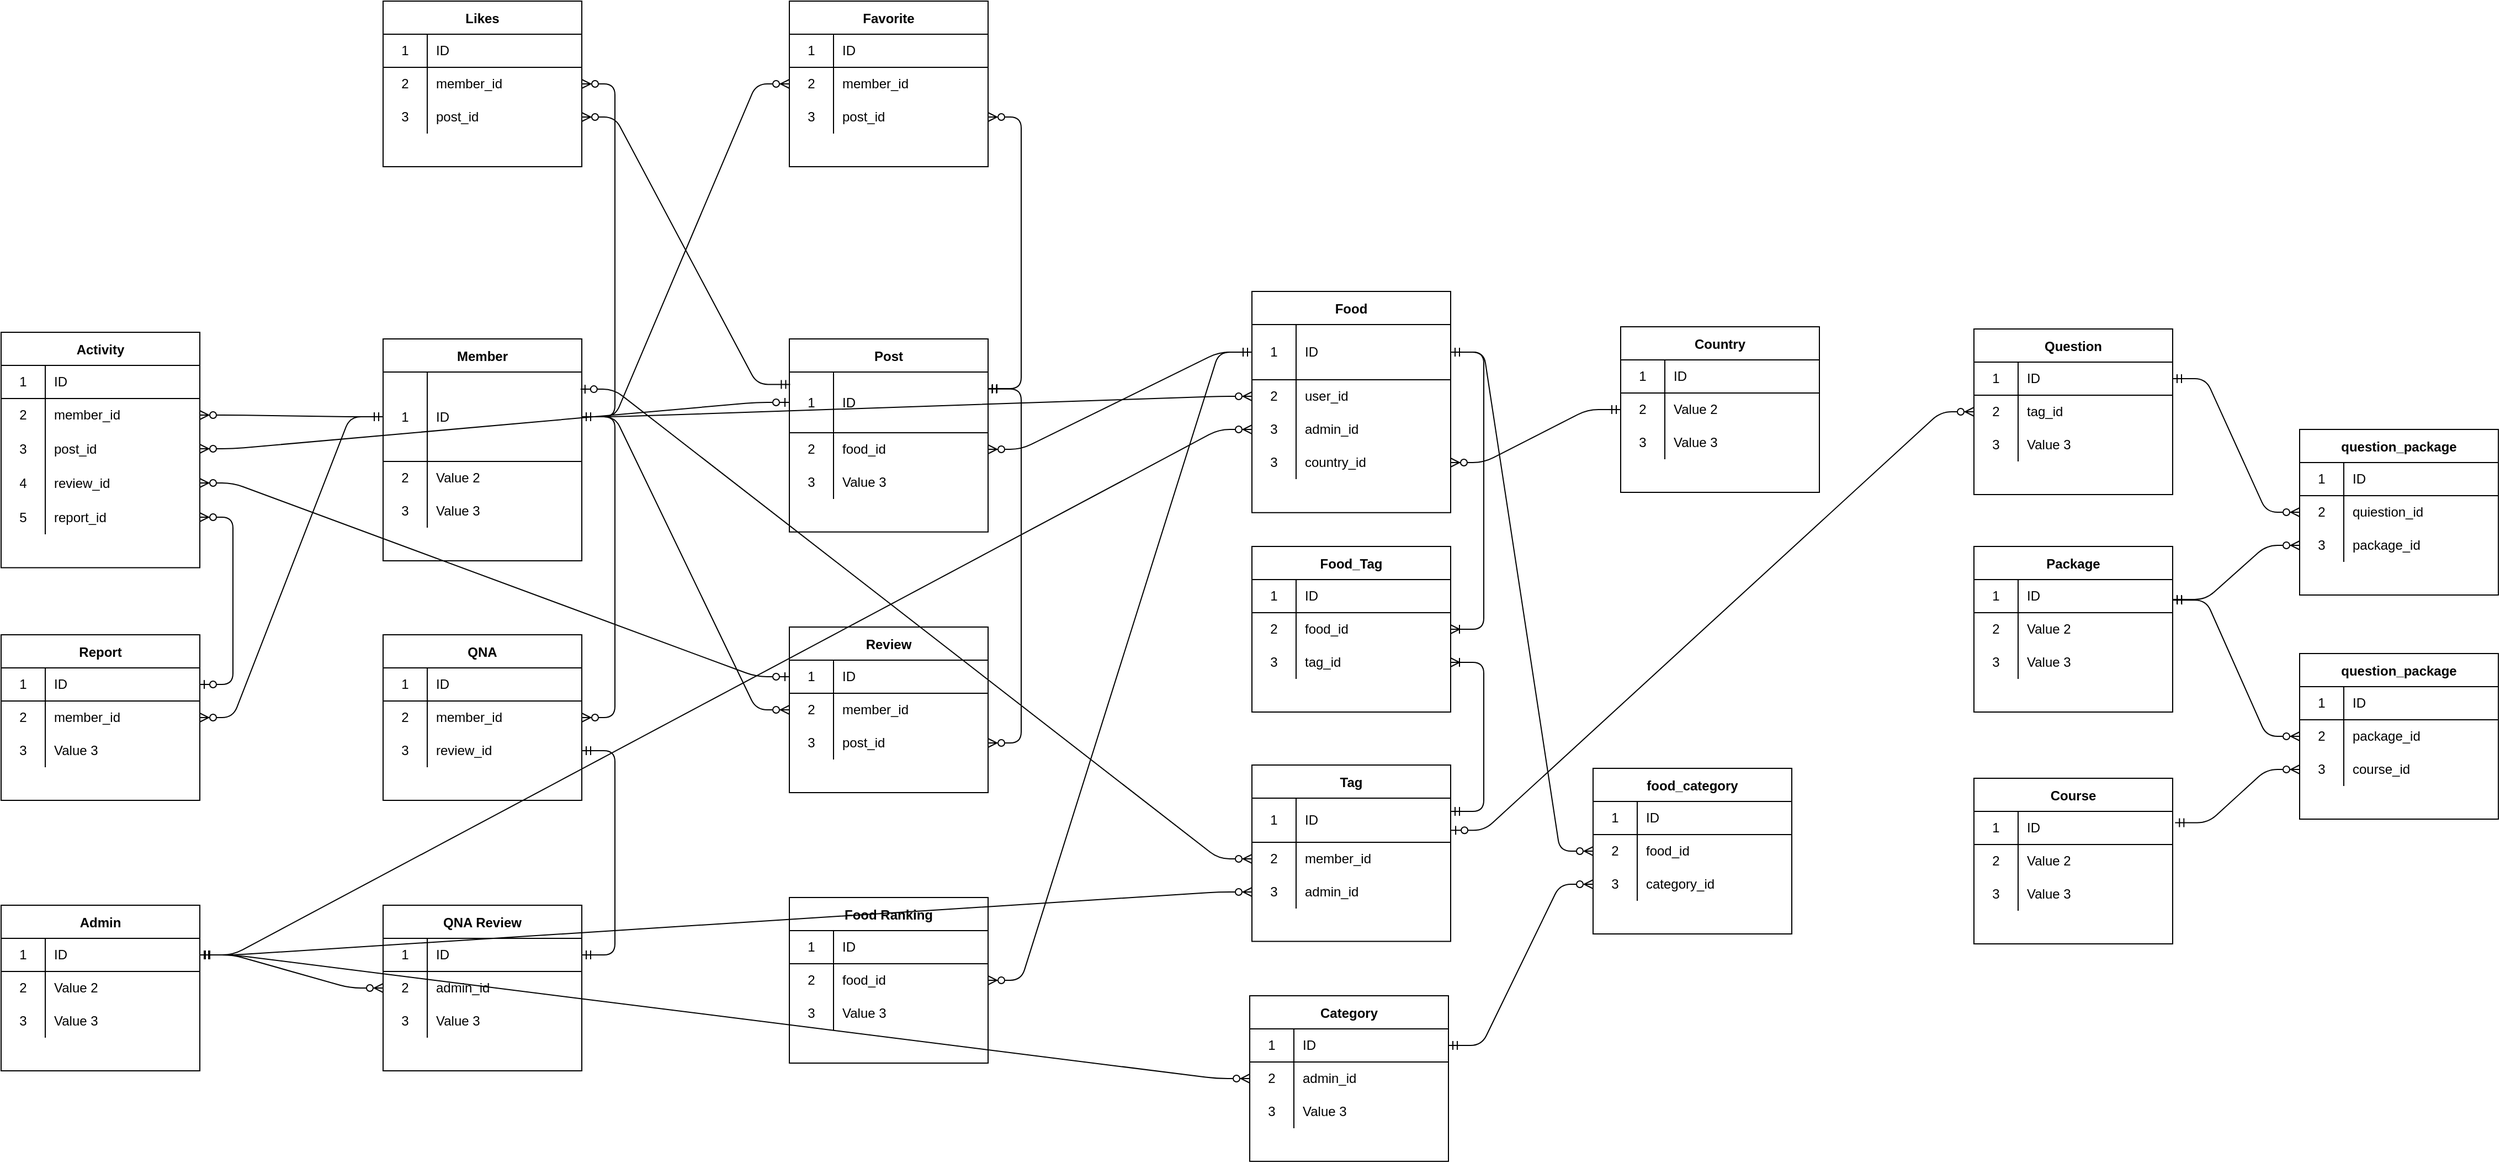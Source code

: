 <mxfile version="14.9.2" type="github">
  <diagram id="DrQXqkzAF4x7ljiE7f6P" name="Page-1">
    <mxGraphModel dx="2409" dy="1121" grid="0" gridSize="10" guides="1" tooltips="1" connect="1" arrows="1" fold="1" page="0" pageScale="1" pageWidth="827" pageHeight="1169" math="0" shadow="0">
      <root>
        <mxCell id="0" />
        <mxCell id="1" parent="0" />
        <mxCell id="YlSi5dVUK5fDgeekknWG-3" value="Member" style="shape=table;startSize=30;container=1;collapsible=0;childLayout=tableLayout;fixedRows=1;rowLines=0;fontStyle=1;align=center;" parent="1" vertex="1">
          <mxGeometry x="80" y="561" width="180" height="201" as="geometry" />
        </mxCell>
        <mxCell id="YlSi5dVUK5fDgeekknWG-4" value="" style="shape=partialRectangle;html=1;whiteSpace=wrap;collapsible=0;dropTarget=0;pointerEvents=0;fillColor=none;top=0;left=0;bottom=1;right=0;points=[[0,0.5],[1,0.5]];portConstraint=eastwest;" parent="YlSi5dVUK5fDgeekknWG-3" vertex="1">
          <mxGeometry y="30" width="180" height="81" as="geometry" />
        </mxCell>
        <mxCell id="YlSi5dVUK5fDgeekknWG-5" value="1" style="shape=partialRectangle;html=1;whiteSpace=wrap;connectable=0;fillColor=none;top=0;left=0;bottom=0;right=0;overflow=hidden;" parent="YlSi5dVUK5fDgeekknWG-4" vertex="1">
          <mxGeometry width="40" height="81" as="geometry" />
        </mxCell>
        <mxCell id="YlSi5dVUK5fDgeekknWG-6" value="ID" style="shape=partialRectangle;html=1;whiteSpace=wrap;connectable=0;fillColor=none;top=0;left=0;bottom=0;right=0;align=left;spacingLeft=6;overflow=hidden;" parent="YlSi5dVUK5fDgeekknWG-4" vertex="1">
          <mxGeometry x="40" width="140" height="81" as="geometry" />
        </mxCell>
        <mxCell id="YlSi5dVUK5fDgeekknWG-7" value="" style="shape=partialRectangle;html=1;whiteSpace=wrap;collapsible=0;dropTarget=0;pointerEvents=0;fillColor=none;top=0;left=0;bottom=0;right=0;points=[[0,0.5],[1,0.5]];portConstraint=eastwest;" parent="YlSi5dVUK5fDgeekknWG-3" vertex="1">
          <mxGeometry y="111" width="180" height="30" as="geometry" />
        </mxCell>
        <mxCell id="YlSi5dVUK5fDgeekknWG-8" value="2" style="shape=partialRectangle;html=1;whiteSpace=wrap;connectable=0;fillColor=none;top=0;left=0;bottom=0;right=0;overflow=hidden;" parent="YlSi5dVUK5fDgeekknWG-7" vertex="1">
          <mxGeometry width="40" height="30" as="geometry" />
        </mxCell>
        <mxCell id="YlSi5dVUK5fDgeekknWG-9" value="Value 2" style="shape=partialRectangle;html=1;whiteSpace=wrap;connectable=0;fillColor=none;top=0;left=0;bottom=0;right=0;align=left;spacingLeft=6;overflow=hidden;" parent="YlSi5dVUK5fDgeekknWG-7" vertex="1">
          <mxGeometry x="40" width="140" height="30" as="geometry" />
        </mxCell>
        <mxCell id="YlSi5dVUK5fDgeekknWG-10" value="" style="shape=partialRectangle;html=1;whiteSpace=wrap;collapsible=0;dropTarget=0;pointerEvents=0;fillColor=none;top=0;left=0;bottom=0;right=0;points=[[0,0.5],[1,0.5]];portConstraint=eastwest;" parent="YlSi5dVUK5fDgeekknWG-3" vertex="1">
          <mxGeometry y="141" width="180" height="30" as="geometry" />
        </mxCell>
        <mxCell id="YlSi5dVUK5fDgeekknWG-11" value="3" style="shape=partialRectangle;html=1;whiteSpace=wrap;connectable=0;fillColor=none;top=0;left=0;bottom=0;right=0;overflow=hidden;" parent="YlSi5dVUK5fDgeekknWG-10" vertex="1">
          <mxGeometry width="40" height="30" as="geometry" />
        </mxCell>
        <mxCell id="YlSi5dVUK5fDgeekknWG-12" value="Value 3" style="shape=partialRectangle;html=1;whiteSpace=wrap;connectable=0;fillColor=none;top=0;left=0;bottom=0;right=0;align=left;spacingLeft=6;overflow=hidden;" parent="YlSi5dVUK5fDgeekknWG-10" vertex="1">
          <mxGeometry x="40" width="140" height="30" as="geometry" />
        </mxCell>
        <mxCell id="YlSi5dVUK5fDgeekknWG-13" value="Admin" style="shape=table;startSize=30;container=1;collapsible=0;childLayout=tableLayout;fixedRows=1;rowLines=0;fontStyle=1;align=center;" parent="1" vertex="1">
          <mxGeometry x="-266" y="1074" width="180" height="150" as="geometry" />
        </mxCell>
        <mxCell id="YlSi5dVUK5fDgeekknWG-14" value="" style="shape=partialRectangle;html=1;whiteSpace=wrap;collapsible=0;dropTarget=0;pointerEvents=0;fillColor=none;top=0;left=0;bottom=1;right=0;points=[[0,0.5],[1,0.5]];portConstraint=eastwest;" parent="YlSi5dVUK5fDgeekknWG-13" vertex="1">
          <mxGeometry y="30" width="180" height="30" as="geometry" />
        </mxCell>
        <mxCell id="YlSi5dVUK5fDgeekknWG-15" value="1" style="shape=partialRectangle;html=1;whiteSpace=wrap;connectable=0;fillColor=none;top=0;left=0;bottom=0;right=0;overflow=hidden;" parent="YlSi5dVUK5fDgeekknWG-14" vertex="1">
          <mxGeometry width="40" height="30" as="geometry" />
        </mxCell>
        <mxCell id="YlSi5dVUK5fDgeekknWG-16" value="ID" style="shape=partialRectangle;html=1;whiteSpace=wrap;connectable=0;fillColor=none;top=0;left=0;bottom=0;right=0;align=left;spacingLeft=6;overflow=hidden;" parent="YlSi5dVUK5fDgeekknWG-14" vertex="1">
          <mxGeometry x="40" width="140" height="30" as="geometry" />
        </mxCell>
        <mxCell id="YlSi5dVUK5fDgeekknWG-17" value="" style="shape=partialRectangle;html=1;whiteSpace=wrap;collapsible=0;dropTarget=0;pointerEvents=0;fillColor=none;top=0;left=0;bottom=0;right=0;points=[[0,0.5],[1,0.5]];portConstraint=eastwest;" parent="YlSi5dVUK5fDgeekknWG-13" vertex="1">
          <mxGeometry y="60" width="180" height="30" as="geometry" />
        </mxCell>
        <mxCell id="YlSi5dVUK5fDgeekknWG-18" value="2" style="shape=partialRectangle;html=1;whiteSpace=wrap;connectable=0;fillColor=none;top=0;left=0;bottom=0;right=0;overflow=hidden;" parent="YlSi5dVUK5fDgeekknWG-17" vertex="1">
          <mxGeometry width="40" height="30" as="geometry" />
        </mxCell>
        <mxCell id="YlSi5dVUK5fDgeekknWG-19" value="Value 2" style="shape=partialRectangle;html=1;whiteSpace=wrap;connectable=0;fillColor=none;top=0;left=0;bottom=0;right=0;align=left;spacingLeft=6;overflow=hidden;" parent="YlSi5dVUK5fDgeekknWG-17" vertex="1">
          <mxGeometry x="40" width="140" height="30" as="geometry" />
        </mxCell>
        <mxCell id="YlSi5dVUK5fDgeekknWG-20" value="" style="shape=partialRectangle;html=1;whiteSpace=wrap;collapsible=0;dropTarget=0;pointerEvents=0;fillColor=none;top=0;left=0;bottom=0;right=0;points=[[0,0.5],[1,0.5]];portConstraint=eastwest;" parent="YlSi5dVUK5fDgeekknWG-13" vertex="1">
          <mxGeometry y="90" width="180" height="30" as="geometry" />
        </mxCell>
        <mxCell id="YlSi5dVUK5fDgeekknWG-21" value="3" style="shape=partialRectangle;html=1;whiteSpace=wrap;connectable=0;fillColor=none;top=0;left=0;bottom=0;right=0;overflow=hidden;" parent="YlSi5dVUK5fDgeekknWG-20" vertex="1">
          <mxGeometry width="40" height="30" as="geometry" />
        </mxCell>
        <mxCell id="YlSi5dVUK5fDgeekknWG-22" value="Value 3" style="shape=partialRectangle;html=1;whiteSpace=wrap;connectable=0;fillColor=none;top=0;left=0;bottom=0;right=0;align=left;spacingLeft=6;overflow=hidden;" parent="YlSi5dVUK5fDgeekknWG-20" vertex="1">
          <mxGeometry x="40" width="140" height="30" as="geometry" />
        </mxCell>
        <mxCell id="3mrBlYlQJBhg7aza0nXE-19" value="Review" style="shape=table;startSize=30;container=1;collapsible=0;childLayout=tableLayout;fixedRows=1;rowLines=0;fontStyle=1;align=center;" vertex="1" parent="1">
          <mxGeometry x="448" y="822" width="180" height="150" as="geometry" />
        </mxCell>
        <mxCell id="3mrBlYlQJBhg7aza0nXE-20" value="" style="shape=partialRectangle;html=1;whiteSpace=wrap;collapsible=0;dropTarget=0;pointerEvents=0;fillColor=none;top=0;left=0;bottom=1;right=0;points=[[0,0.5],[1,0.5]];portConstraint=eastwest;" vertex="1" parent="3mrBlYlQJBhg7aza0nXE-19">
          <mxGeometry y="30" width="180" height="30" as="geometry" />
        </mxCell>
        <mxCell id="3mrBlYlQJBhg7aza0nXE-21" value="1" style="shape=partialRectangle;html=1;whiteSpace=wrap;connectable=0;fillColor=none;top=0;left=0;bottom=0;right=0;overflow=hidden;" vertex="1" parent="3mrBlYlQJBhg7aza0nXE-20">
          <mxGeometry width="40" height="30" as="geometry" />
        </mxCell>
        <mxCell id="3mrBlYlQJBhg7aza0nXE-22" value="ID" style="shape=partialRectangle;html=1;whiteSpace=wrap;connectable=0;fillColor=none;top=0;left=0;bottom=0;right=0;align=left;spacingLeft=6;overflow=hidden;" vertex="1" parent="3mrBlYlQJBhg7aza0nXE-20">
          <mxGeometry x="40" width="140" height="30" as="geometry" />
        </mxCell>
        <mxCell id="3mrBlYlQJBhg7aza0nXE-23" value="" style="shape=partialRectangle;html=1;whiteSpace=wrap;collapsible=0;dropTarget=0;pointerEvents=0;fillColor=none;top=0;left=0;bottom=0;right=0;points=[[0,0.5],[1,0.5]];portConstraint=eastwest;" vertex="1" parent="3mrBlYlQJBhg7aza0nXE-19">
          <mxGeometry y="60" width="180" height="30" as="geometry" />
        </mxCell>
        <mxCell id="3mrBlYlQJBhg7aza0nXE-24" value="2" style="shape=partialRectangle;html=1;whiteSpace=wrap;connectable=0;fillColor=none;top=0;left=0;bottom=0;right=0;overflow=hidden;" vertex="1" parent="3mrBlYlQJBhg7aza0nXE-23">
          <mxGeometry width="40" height="30" as="geometry" />
        </mxCell>
        <mxCell id="3mrBlYlQJBhg7aza0nXE-25" value="member_id" style="shape=partialRectangle;html=1;whiteSpace=wrap;connectable=0;fillColor=none;top=0;left=0;bottom=0;right=0;align=left;spacingLeft=6;overflow=hidden;" vertex="1" parent="3mrBlYlQJBhg7aza0nXE-23">
          <mxGeometry x="40" width="140" height="30" as="geometry" />
        </mxCell>
        <mxCell id="3mrBlYlQJBhg7aza0nXE-26" value="" style="shape=partialRectangle;html=1;whiteSpace=wrap;collapsible=0;dropTarget=0;pointerEvents=0;fillColor=none;top=0;left=0;bottom=0;right=0;points=[[0,0.5],[1,0.5]];portConstraint=eastwest;" vertex="1" parent="3mrBlYlQJBhg7aza0nXE-19">
          <mxGeometry y="90" width="180" height="30" as="geometry" />
        </mxCell>
        <mxCell id="3mrBlYlQJBhg7aza0nXE-27" value="3" style="shape=partialRectangle;html=1;whiteSpace=wrap;connectable=0;fillColor=none;top=0;left=0;bottom=0;right=0;overflow=hidden;" vertex="1" parent="3mrBlYlQJBhg7aza0nXE-26">
          <mxGeometry width="40" height="30" as="geometry" />
        </mxCell>
        <mxCell id="3mrBlYlQJBhg7aza0nXE-28" value="post_id" style="shape=partialRectangle;html=1;whiteSpace=wrap;connectable=0;fillColor=none;top=0;left=0;bottom=0;right=0;align=left;spacingLeft=6;overflow=hidden;" vertex="1" parent="3mrBlYlQJBhg7aza0nXE-26">
          <mxGeometry x="40" width="140" height="30" as="geometry" />
        </mxCell>
        <mxCell id="YlSi5dVUK5fDgeekknWG-33" value="QNA" style="shape=table;startSize=30;container=1;collapsible=0;childLayout=tableLayout;fixedRows=1;rowLines=0;fontStyle=1;align=center;" vertex="1" parent="1">
          <mxGeometry x="80" y="829" width="180" height="150" as="geometry" />
        </mxCell>
        <mxCell id="YlSi5dVUK5fDgeekknWG-34" value="" style="shape=partialRectangle;html=1;whiteSpace=wrap;collapsible=0;dropTarget=0;pointerEvents=0;fillColor=none;top=0;left=0;bottom=1;right=0;points=[[0,0.5],[1,0.5]];portConstraint=eastwest;" vertex="1" parent="YlSi5dVUK5fDgeekknWG-33">
          <mxGeometry y="30" width="180" height="30" as="geometry" />
        </mxCell>
        <mxCell id="YlSi5dVUK5fDgeekknWG-35" value="1" style="shape=partialRectangle;html=1;whiteSpace=wrap;connectable=0;fillColor=none;top=0;left=0;bottom=0;right=0;overflow=hidden;" vertex="1" parent="YlSi5dVUK5fDgeekknWG-34">
          <mxGeometry width="40" height="30" as="geometry" />
        </mxCell>
        <mxCell id="YlSi5dVUK5fDgeekknWG-36" value="ID" style="shape=partialRectangle;html=1;whiteSpace=wrap;connectable=0;fillColor=none;top=0;left=0;bottom=0;right=0;align=left;spacingLeft=6;overflow=hidden;" vertex="1" parent="YlSi5dVUK5fDgeekknWG-34">
          <mxGeometry x="40" width="140" height="30" as="geometry" />
        </mxCell>
        <mxCell id="YlSi5dVUK5fDgeekknWG-37" value="" style="shape=partialRectangle;html=1;whiteSpace=wrap;collapsible=0;dropTarget=0;pointerEvents=0;fillColor=none;top=0;left=0;bottom=0;right=0;points=[[0,0.5],[1,0.5]];portConstraint=eastwest;" vertex="1" parent="YlSi5dVUK5fDgeekknWG-33">
          <mxGeometry y="60" width="180" height="30" as="geometry" />
        </mxCell>
        <mxCell id="YlSi5dVUK5fDgeekknWG-38" value="2" style="shape=partialRectangle;html=1;whiteSpace=wrap;connectable=0;fillColor=none;top=0;left=0;bottom=0;right=0;overflow=hidden;" vertex="1" parent="YlSi5dVUK5fDgeekknWG-37">
          <mxGeometry width="40" height="30" as="geometry" />
        </mxCell>
        <mxCell id="YlSi5dVUK5fDgeekknWG-39" value="member_id" style="shape=partialRectangle;html=1;whiteSpace=wrap;connectable=0;fillColor=none;top=0;left=0;bottom=0;right=0;align=left;spacingLeft=6;overflow=hidden;" vertex="1" parent="YlSi5dVUK5fDgeekknWG-37">
          <mxGeometry x="40" width="140" height="30" as="geometry" />
        </mxCell>
        <mxCell id="YlSi5dVUK5fDgeekknWG-40" value="" style="shape=partialRectangle;html=1;whiteSpace=wrap;collapsible=0;dropTarget=0;pointerEvents=0;fillColor=none;top=0;left=0;bottom=0;right=0;points=[[0,0.5],[1,0.5]];portConstraint=eastwest;" vertex="1" parent="YlSi5dVUK5fDgeekknWG-33">
          <mxGeometry y="90" width="180" height="30" as="geometry" />
        </mxCell>
        <mxCell id="YlSi5dVUK5fDgeekknWG-41" value="3" style="shape=partialRectangle;html=1;whiteSpace=wrap;connectable=0;fillColor=none;top=0;left=0;bottom=0;right=0;overflow=hidden;" vertex="1" parent="YlSi5dVUK5fDgeekknWG-40">
          <mxGeometry width="40" height="30" as="geometry" />
        </mxCell>
        <mxCell id="YlSi5dVUK5fDgeekknWG-42" value="review_id" style="shape=partialRectangle;html=1;whiteSpace=wrap;connectable=0;fillColor=none;top=0;left=0;bottom=0;right=0;align=left;spacingLeft=6;overflow=hidden;" vertex="1" parent="YlSi5dVUK5fDgeekknWG-40">
          <mxGeometry x="40" width="140" height="30" as="geometry" />
        </mxCell>
        <mxCell id="YlSi5dVUK5fDgeekknWG-52" value="QNA Review" style="shape=table;startSize=30;container=1;collapsible=0;childLayout=tableLayout;fixedRows=1;rowLines=0;fontStyle=1;align=center;" vertex="1" parent="1">
          <mxGeometry x="80" y="1074" width="180" height="150" as="geometry" />
        </mxCell>
        <mxCell id="YlSi5dVUK5fDgeekknWG-53" value="" style="shape=partialRectangle;html=1;whiteSpace=wrap;collapsible=0;dropTarget=0;pointerEvents=0;fillColor=none;top=0;left=0;bottom=1;right=0;points=[[0,0.5],[1,0.5]];portConstraint=eastwest;" vertex="1" parent="YlSi5dVUK5fDgeekknWG-52">
          <mxGeometry y="30" width="180" height="30" as="geometry" />
        </mxCell>
        <mxCell id="YlSi5dVUK5fDgeekknWG-54" value="1" style="shape=partialRectangle;html=1;whiteSpace=wrap;connectable=0;fillColor=none;top=0;left=0;bottom=0;right=0;overflow=hidden;" vertex="1" parent="YlSi5dVUK5fDgeekknWG-53">
          <mxGeometry width="40" height="30" as="geometry" />
        </mxCell>
        <mxCell id="YlSi5dVUK5fDgeekknWG-55" value="ID" style="shape=partialRectangle;html=1;whiteSpace=wrap;connectable=0;fillColor=none;top=0;left=0;bottom=0;right=0;align=left;spacingLeft=6;overflow=hidden;" vertex="1" parent="YlSi5dVUK5fDgeekknWG-53">
          <mxGeometry x="40" width="140" height="30" as="geometry" />
        </mxCell>
        <mxCell id="YlSi5dVUK5fDgeekknWG-56" value="" style="shape=partialRectangle;html=1;whiteSpace=wrap;collapsible=0;dropTarget=0;pointerEvents=0;fillColor=none;top=0;left=0;bottom=0;right=0;points=[[0,0.5],[1,0.5]];portConstraint=eastwest;" vertex="1" parent="YlSi5dVUK5fDgeekknWG-52">
          <mxGeometry y="60" width="180" height="30" as="geometry" />
        </mxCell>
        <mxCell id="YlSi5dVUK5fDgeekknWG-57" value="2" style="shape=partialRectangle;html=1;whiteSpace=wrap;connectable=0;fillColor=none;top=0;left=0;bottom=0;right=0;overflow=hidden;" vertex="1" parent="YlSi5dVUK5fDgeekknWG-56">
          <mxGeometry width="40" height="30" as="geometry" />
        </mxCell>
        <mxCell id="YlSi5dVUK5fDgeekknWG-58" value="admin_id" style="shape=partialRectangle;html=1;whiteSpace=wrap;connectable=0;fillColor=none;top=0;left=0;bottom=0;right=0;align=left;spacingLeft=6;overflow=hidden;" vertex="1" parent="YlSi5dVUK5fDgeekknWG-56">
          <mxGeometry x="40" width="140" height="30" as="geometry" />
        </mxCell>
        <mxCell id="YlSi5dVUK5fDgeekknWG-59" value="" style="shape=partialRectangle;html=1;whiteSpace=wrap;collapsible=0;dropTarget=0;pointerEvents=0;fillColor=none;top=0;left=0;bottom=0;right=0;points=[[0,0.5],[1,0.5]];portConstraint=eastwest;" vertex="1" parent="YlSi5dVUK5fDgeekknWG-52">
          <mxGeometry y="90" width="180" height="30" as="geometry" />
        </mxCell>
        <mxCell id="YlSi5dVUK5fDgeekknWG-60" value="3" style="shape=partialRectangle;html=1;whiteSpace=wrap;connectable=0;fillColor=none;top=0;left=0;bottom=0;right=0;overflow=hidden;" vertex="1" parent="YlSi5dVUK5fDgeekknWG-59">
          <mxGeometry width="40" height="30" as="geometry" />
        </mxCell>
        <mxCell id="YlSi5dVUK5fDgeekknWG-61" value="Value 3" style="shape=partialRectangle;html=1;whiteSpace=wrap;connectable=0;fillColor=none;top=0;left=0;bottom=0;right=0;align=left;spacingLeft=6;overflow=hidden;" vertex="1" parent="YlSi5dVUK5fDgeekknWG-59">
          <mxGeometry x="40" width="140" height="30" as="geometry" />
        </mxCell>
        <mxCell id="3mrBlYlQJBhg7aza0nXE-60" value="Report" style="shape=table;startSize=30;container=1;collapsible=0;childLayout=tableLayout;fixedRows=1;rowLines=0;fontStyle=1;align=center;" vertex="1" parent="1">
          <mxGeometry x="-266" y="829" width="180" height="150" as="geometry" />
        </mxCell>
        <mxCell id="3mrBlYlQJBhg7aza0nXE-61" value="" style="shape=partialRectangle;html=1;whiteSpace=wrap;collapsible=0;dropTarget=0;pointerEvents=0;fillColor=none;top=0;left=0;bottom=1;right=0;points=[[0,0.5],[1,0.5]];portConstraint=eastwest;" vertex="1" parent="3mrBlYlQJBhg7aza0nXE-60">
          <mxGeometry y="30" width="180" height="30" as="geometry" />
        </mxCell>
        <mxCell id="3mrBlYlQJBhg7aza0nXE-62" value="1" style="shape=partialRectangle;html=1;whiteSpace=wrap;connectable=0;fillColor=none;top=0;left=0;bottom=0;right=0;overflow=hidden;" vertex="1" parent="3mrBlYlQJBhg7aza0nXE-61">
          <mxGeometry width="40" height="30" as="geometry" />
        </mxCell>
        <mxCell id="3mrBlYlQJBhg7aza0nXE-63" value="ID" style="shape=partialRectangle;html=1;whiteSpace=wrap;connectable=0;fillColor=none;top=0;left=0;bottom=0;right=0;align=left;spacingLeft=6;overflow=hidden;" vertex="1" parent="3mrBlYlQJBhg7aza0nXE-61">
          <mxGeometry x="40" width="140" height="30" as="geometry" />
        </mxCell>
        <mxCell id="3mrBlYlQJBhg7aza0nXE-64" value="" style="shape=partialRectangle;html=1;whiteSpace=wrap;collapsible=0;dropTarget=0;pointerEvents=0;fillColor=none;top=0;left=0;bottom=0;right=0;points=[[0,0.5],[1,0.5]];portConstraint=eastwest;" vertex="1" parent="3mrBlYlQJBhg7aza0nXE-60">
          <mxGeometry y="60" width="180" height="30" as="geometry" />
        </mxCell>
        <mxCell id="3mrBlYlQJBhg7aza0nXE-65" value="2" style="shape=partialRectangle;html=1;whiteSpace=wrap;connectable=0;fillColor=none;top=0;left=0;bottom=0;right=0;overflow=hidden;" vertex="1" parent="3mrBlYlQJBhg7aza0nXE-64">
          <mxGeometry width="40" height="30" as="geometry" />
        </mxCell>
        <mxCell id="3mrBlYlQJBhg7aza0nXE-66" value="member_id" style="shape=partialRectangle;html=1;whiteSpace=wrap;connectable=0;fillColor=none;top=0;left=0;bottom=0;right=0;align=left;spacingLeft=6;overflow=hidden;" vertex="1" parent="3mrBlYlQJBhg7aza0nXE-64">
          <mxGeometry x="40" width="140" height="30" as="geometry" />
        </mxCell>
        <mxCell id="3mrBlYlQJBhg7aza0nXE-67" value="" style="shape=partialRectangle;html=1;whiteSpace=wrap;collapsible=0;dropTarget=0;pointerEvents=0;fillColor=none;top=0;left=0;bottom=0;right=0;points=[[0,0.5],[1,0.5]];portConstraint=eastwest;" vertex="1" parent="3mrBlYlQJBhg7aza0nXE-60">
          <mxGeometry y="90" width="180" height="30" as="geometry" />
        </mxCell>
        <mxCell id="3mrBlYlQJBhg7aza0nXE-68" value="3" style="shape=partialRectangle;html=1;whiteSpace=wrap;connectable=0;fillColor=none;top=0;left=0;bottom=0;right=0;overflow=hidden;" vertex="1" parent="3mrBlYlQJBhg7aza0nXE-67">
          <mxGeometry width="40" height="30" as="geometry" />
        </mxCell>
        <mxCell id="3mrBlYlQJBhg7aza0nXE-69" value="Value 3" style="shape=partialRectangle;html=1;whiteSpace=wrap;connectable=0;fillColor=none;top=0;left=0;bottom=0;right=0;align=left;spacingLeft=6;overflow=hidden;" vertex="1" parent="3mrBlYlQJBhg7aza0nXE-67">
          <mxGeometry x="40" width="140" height="30" as="geometry" />
        </mxCell>
        <mxCell id="YlSi5dVUK5fDgeekknWG-62" value="Category" style="shape=table;startSize=30;container=1;collapsible=0;childLayout=tableLayout;fixedRows=1;rowLines=0;fontStyle=1;align=center;" vertex="1" parent="1">
          <mxGeometry x="865" y="1156" width="180" height="150" as="geometry" />
        </mxCell>
        <mxCell id="YlSi5dVUK5fDgeekknWG-63" value="" style="shape=partialRectangle;html=1;whiteSpace=wrap;collapsible=0;dropTarget=0;pointerEvents=0;fillColor=none;top=0;left=0;bottom=1;right=0;points=[[0,0.5],[1,0.5]];portConstraint=eastwest;" vertex="1" parent="YlSi5dVUK5fDgeekknWG-62">
          <mxGeometry y="30" width="180" height="30" as="geometry" />
        </mxCell>
        <mxCell id="YlSi5dVUK5fDgeekknWG-64" value="1" style="shape=partialRectangle;html=1;whiteSpace=wrap;connectable=0;fillColor=none;top=0;left=0;bottom=0;right=0;overflow=hidden;" vertex="1" parent="YlSi5dVUK5fDgeekknWG-63">
          <mxGeometry width="40" height="30" as="geometry" />
        </mxCell>
        <mxCell id="YlSi5dVUK5fDgeekknWG-65" value="ID" style="shape=partialRectangle;html=1;whiteSpace=wrap;connectable=0;fillColor=none;top=0;left=0;bottom=0;right=0;align=left;spacingLeft=6;overflow=hidden;" vertex="1" parent="YlSi5dVUK5fDgeekknWG-63">
          <mxGeometry x="40" width="140" height="30" as="geometry" />
        </mxCell>
        <mxCell id="YlSi5dVUK5fDgeekknWG-66" value="" style="shape=partialRectangle;html=1;whiteSpace=wrap;collapsible=0;dropTarget=0;pointerEvents=0;fillColor=none;top=0;left=0;bottom=0;right=0;points=[[0,0.5],[1,0.5]];portConstraint=eastwest;" vertex="1" parent="YlSi5dVUK5fDgeekknWG-62">
          <mxGeometry y="60" width="180" height="30" as="geometry" />
        </mxCell>
        <mxCell id="YlSi5dVUK5fDgeekknWG-67" value="2" style="shape=partialRectangle;html=1;whiteSpace=wrap;connectable=0;fillColor=none;top=0;left=0;bottom=0;right=0;overflow=hidden;" vertex="1" parent="YlSi5dVUK5fDgeekknWG-66">
          <mxGeometry width="40" height="30" as="geometry" />
        </mxCell>
        <mxCell id="YlSi5dVUK5fDgeekknWG-68" value="admin_id" style="shape=partialRectangle;html=1;whiteSpace=wrap;connectable=0;fillColor=none;top=0;left=0;bottom=0;right=0;align=left;spacingLeft=6;overflow=hidden;" vertex="1" parent="YlSi5dVUK5fDgeekknWG-66">
          <mxGeometry x="40" width="140" height="30" as="geometry" />
        </mxCell>
        <mxCell id="YlSi5dVUK5fDgeekknWG-69" value="" style="shape=partialRectangle;html=1;whiteSpace=wrap;collapsible=0;dropTarget=0;pointerEvents=0;fillColor=none;top=0;left=0;bottom=0;right=0;points=[[0,0.5],[1,0.5]];portConstraint=eastwest;" vertex="1" parent="YlSi5dVUK5fDgeekknWG-62">
          <mxGeometry y="90" width="180" height="30" as="geometry" />
        </mxCell>
        <mxCell id="YlSi5dVUK5fDgeekknWG-70" value="3" style="shape=partialRectangle;html=1;whiteSpace=wrap;connectable=0;fillColor=none;top=0;left=0;bottom=0;right=0;overflow=hidden;" vertex="1" parent="YlSi5dVUK5fDgeekknWG-69">
          <mxGeometry width="40" height="30" as="geometry" />
        </mxCell>
        <mxCell id="YlSi5dVUK5fDgeekknWG-71" value="Value 3" style="shape=partialRectangle;html=1;whiteSpace=wrap;connectable=0;fillColor=none;top=0;left=0;bottom=0;right=0;align=left;spacingLeft=6;overflow=hidden;" vertex="1" parent="YlSi5dVUK5fDgeekknWG-69">
          <mxGeometry x="40" width="140" height="30" as="geometry" />
        </mxCell>
        <mxCell id="3mrBlYlQJBhg7aza0nXE-70" value="Likes" style="shape=table;startSize=30;container=1;collapsible=0;childLayout=tableLayout;fixedRows=1;rowLines=0;fontStyle=1;align=center;" vertex="1" parent="1">
          <mxGeometry x="80" y="255" width="180" height="150" as="geometry" />
        </mxCell>
        <mxCell id="3mrBlYlQJBhg7aza0nXE-71" value="" style="shape=partialRectangle;html=1;whiteSpace=wrap;collapsible=0;dropTarget=0;pointerEvents=0;fillColor=none;top=0;left=0;bottom=1;right=0;points=[[0,0.5],[1,0.5]];portConstraint=eastwest;" vertex="1" parent="3mrBlYlQJBhg7aza0nXE-70">
          <mxGeometry y="30" width="180" height="30" as="geometry" />
        </mxCell>
        <mxCell id="3mrBlYlQJBhg7aza0nXE-72" value="1" style="shape=partialRectangle;html=1;whiteSpace=wrap;connectable=0;fillColor=none;top=0;left=0;bottom=0;right=0;overflow=hidden;" vertex="1" parent="3mrBlYlQJBhg7aza0nXE-71">
          <mxGeometry width="40" height="30" as="geometry" />
        </mxCell>
        <mxCell id="3mrBlYlQJBhg7aza0nXE-73" value="ID" style="shape=partialRectangle;html=1;whiteSpace=wrap;connectable=0;fillColor=none;top=0;left=0;bottom=0;right=0;align=left;spacingLeft=6;overflow=hidden;" vertex="1" parent="3mrBlYlQJBhg7aza0nXE-71">
          <mxGeometry x="40" width="140" height="30" as="geometry" />
        </mxCell>
        <mxCell id="3mrBlYlQJBhg7aza0nXE-74" value="" style="shape=partialRectangle;html=1;whiteSpace=wrap;collapsible=0;dropTarget=0;pointerEvents=0;fillColor=none;top=0;left=0;bottom=0;right=0;points=[[0,0.5],[1,0.5]];portConstraint=eastwest;" vertex="1" parent="3mrBlYlQJBhg7aza0nXE-70">
          <mxGeometry y="60" width="180" height="30" as="geometry" />
        </mxCell>
        <mxCell id="3mrBlYlQJBhg7aza0nXE-75" value="2" style="shape=partialRectangle;html=1;whiteSpace=wrap;connectable=0;fillColor=none;top=0;left=0;bottom=0;right=0;overflow=hidden;" vertex="1" parent="3mrBlYlQJBhg7aza0nXE-74">
          <mxGeometry width="40" height="30" as="geometry" />
        </mxCell>
        <mxCell id="3mrBlYlQJBhg7aza0nXE-76" value="member_id" style="shape=partialRectangle;html=1;whiteSpace=wrap;connectable=0;fillColor=none;top=0;left=0;bottom=0;right=0;align=left;spacingLeft=6;overflow=hidden;" vertex="1" parent="3mrBlYlQJBhg7aza0nXE-74">
          <mxGeometry x="40" width="140" height="30" as="geometry" />
        </mxCell>
        <mxCell id="3mrBlYlQJBhg7aza0nXE-77" value="" style="shape=partialRectangle;html=1;whiteSpace=wrap;collapsible=0;dropTarget=0;pointerEvents=0;fillColor=none;top=0;left=0;bottom=0;right=0;points=[[0,0.5],[1,0.5]];portConstraint=eastwest;" vertex="1" parent="3mrBlYlQJBhg7aza0nXE-70">
          <mxGeometry y="90" width="180" height="30" as="geometry" />
        </mxCell>
        <mxCell id="3mrBlYlQJBhg7aza0nXE-78" value="3" style="shape=partialRectangle;html=1;whiteSpace=wrap;connectable=0;fillColor=none;top=0;left=0;bottom=0;right=0;overflow=hidden;" vertex="1" parent="3mrBlYlQJBhg7aza0nXE-77">
          <mxGeometry width="40" height="30" as="geometry" />
        </mxCell>
        <mxCell id="3mrBlYlQJBhg7aza0nXE-79" value="post_id" style="shape=partialRectangle;html=1;whiteSpace=wrap;connectable=0;fillColor=none;top=0;left=0;bottom=0;right=0;align=left;spacingLeft=6;overflow=hidden;" vertex="1" parent="3mrBlYlQJBhg7aza0nXE-77">
          <mxGeometry x="40" width="140" height="30" as="geometry" />
        </mxCell>
        <mxCell id="YlSi5dVUK5fDgeekknWG-72" value="Tag" style="shape=table;startSize=30;container=1;collapsible=0;childLayout=tableLayout;fixedRows=1;rowLines=0;fontStyle=1;align=center;" vertex="1" parent="1">
          <mxGeometry x="867" y="947" width="180" height="159.759" as="geometry" />
        </mxCell>
        <mxCell id="YlSi5dVUK5fDgeekknWG-73" value="" style="shape=partialRectangle;html=1;whiteSpace=wrap;collapsible=0;dropTarget=0;pointerEvents=0;fillColor=none;top=0;left=0;bottom=1;right=0;points=[[0,0.5],[1,0.5]];portConstraint=eastwest;" vertex="1" parent="YlSi5dVUK5fDgeekknWG-72">
          <mxGeometry y="30" width="180" height="40" as="geometry" />
        </mxCell>
        <mxCell id="YlSi5dVUK5fDgeekknWG-74" value="1" style="shape=partialRectangle;html=1;whiteSpace=wrap;connectable=0;fillColor=none;top=0;left=0;bottom=0;right=0;overflow=hidden;" vertex="1" parent="YlSi5dVUK5fDgeekknWG-73">
          <mxGeometry width="40" height="40" as="geometry" />
        </mxCell>
        <mxCell id="YlSi5dVUK5fDgeekknWG-75" value="ID" style="shape=partialRectangle;html=1;whiteSpace=wrap;connectable=0;fillColor=none;top=0;left=0;bottom=0;right=0;align=left;spacingLeft=6;overflow=hidden;" vertex="1" parent="YlSi5dVUK5fDgeekknWG-73">
          <mxGeometry x="40" width="140" height="40" as="geometry" />
        </mxCell>
        <mxCell id="YlSi5dVUK5fDgeekknWG-76" value="" style="shape=partialRectangle;html=1;whiteSpace=wrap;collapsible=0;dropTarget=0;pointerEvents=0;fillColor=none;top=0;left=0;bottom=0;right=0;points=[[0,0.5],[1,0.5]];portConstraint=eastwest;" vertex="1" parent="YlSi5dVUK5fDgeekknWG-72">
          <mxGeometry y="70" width="180" height="30" as="geometry" />
        </mxCell>
        <mxCell id="YlSi5dVUK5fDgeekknWG-77" value="2" style="shape=partialRectangle;html=1;whiteSpace=wrap;connectable=0;fillColor=none;top=0;left=0;bottom=0;right=0;overflow=hidden;" vertex="1" parent="YlSi5dVUK5fDgeekknWG-76">
          <mxGeometry width="40" height="30" as="geometry" />
        </mxCell>
        <mxCell id="YlSi5dVUK5fDgeekknWG-78" value="member_id" style="shape=partialRectangle;html=1;whiteSpace=wrap;connectable=0;fillColor=none;top=0;left=0;bottom=0;right=0;align=left;spacingLeft=6;overflow=hidden;" vertex="1" parent="YlSi5dVUK5fDgeekknWG-76">
          <mxGeometry x="40" width="140" height="30" as="geometry" />
        </mxCell>
        <mxCell id="YlSi5dVUK5fDgeekknWG-79" value="" style="shape=partialRectangle;html=1;whiteSpace=wrap;collapsible=0;dropTarget=0;pointerEvents=0;fillColor=none;top=0;left=0;bottom=0;right=0;points=[[0,0.5],[1,0.5]];portConstraint=eastwest;" vertex="1" parent="YlSi5dVUK5fDgeekknWG-72">
          <mxGeometry y="100" width="180" height="30" as="geometry" />
        </mxCell>
        <mxCell id="YlSi5dVUK5fDgeekknWG-80" value="3" style="shape=partialRectangle;html=1;whiteSpace=wrap;connectable=0;fillColor=none;top=0;left=0;bottom=0;right=0;overflow=hidden;" vertex="1" parent="YlSi5dVUK5fDgeekknWG-79">
          <mxGeometry width="40" height="30" as="geometry" />
        </mxCell>
        <mxCell id="YlSi5dVUK5fDgeekknWG-81" value="admin_id" style="shape=partialRectangle;html=1;whiteSpace=wrap;connectable=0;fillColor=none;top=0;left=0;bottom=0;right=0;align=left;spacingLeft=6;overflow=hidden;" vertex="1" parent="YlSi5dVUK5fDgeekknWG-79">
          <mxGeometry x="40" width="140" height="30" as="geometry" />
        </mxCell>
        <mxCell id="3mrBlYlQJBhg7aza0nXE-89" value="Favorite" style="shape=table;startSize=30;container=1;collapsible=0;childLayout=tableLayout;fixedRows=1;rowLines=0;fontStyle=1;align=center;" vertex="1" parent="1">
          <mxGeometry x="448" y="255" width="180" height="150" as="geometry" />
        </mxCell>
        <mxCell id="3mrBlYlQJBhg7aza0nXE-90" value="" style="shape=partialRectangle;html=1;whiteSpace=wrap;collapsible=0;dropTarget=0;pointerEvents=0;fillColor=none;top=0;left=0;bottom=1;right=0;points=[[0,0.5],[1,0.5]];portConstraint=eastwest;" vertex="1" parent="3mrBlYlQJBhg7aza0nXE-89">
          <mxGeometry y="30" width="180" height="30" as="geometry" />
        </mxCell>
        <mxCell id="3mrBlYlQJBhg7aza0nXE-91" value="1" style="shape=partialRectangle;html=1;whiteSpace=wrap;connectable=0;fillColor=none;top=0;left=0;bottom=0;right=0;overflow=hidden;" vertex="1" parent="3mrBlYlQJBhg7aza0nXE-90">
          <mxGeometry width="40" height="30" as="geometry" />
        </mxCell>
        <mxCell id="3mrBlYlQJBhg7aza0nXE-92" value="ID" style="shape=partialRectangle;html=1;whiteSpace=wrap;connectable=0;fillColor=none;top=0;left=0;bottom=0;right=0;align=left;spacingLeft=6;overflow=hidden;" vertex="1" parent="3mrBlYlQJBhg7aza0nXE-90">
          <mxGeometry x="40" width="140" height="30" as="geometry" />
        </mxCell>
        <mxCell id="3mrBlYlQJBhg7aza0nXE-93" value="" style="shape=partialRectangle;html=1;whiteSpace=wrap;collapsible=0;dropTarget=0;pointerEvents=0;fillColor=none;top=0;left=0;bottom=0;right=0;points=[[0,0.5],[1,0.5]];portConstraint=eastwest;" vertex="1" parent="3mrBlYlQJBhg7aza0nXE-89">
          <mxGeometry y="60" width="180" height="30" as="geometry" />
        </mxCell>
        <mxCell id="3mrBlYlQJBhg7aza0nXE-94" value="2" style="shape=partialRectangle;html=1;whiteSpace=wrap;connectable=0;fillColor=none;top=0;left=0;bottom=0;right=0;overflow=hidden;" vertex="1" parent="3mrBlYlQJBhg7aza0nXE-93">
          <mxGeometry width="40" height="30" as="geometry" />
        </mxCell>
        <mxCell id="3mrBlYlQJBhg7aza0nXE-95" value="member_id" style="shape=partialRectangle;html=1;whiteSpace=wrap;connectable=0;fillColor=none;top=0;left=0;bottom=0;right=0;align=left;spacingLeft=6;overflow=hidden;" vertex="1" parent="3mrBlYlQJBhg7aza0nXE-93">
          <mxGeometry x="40" width="140" height="30" as="geometry" />
        </mxCell>
        <mxCell id="3mrBlYlQJBhg7aza0nXE-96" value="" style="shape=partialRectangle;html=1;whiteSpace=wrap;collapsible=0;dropTarget=0;pointerEvents=0;fillColor=none;top=0;left=0;bottom=0;right=0;points=[[0,0.5],[1,0.5]];portConstraint=eastwest;" vertex="1" parent="3mrBlYlQJBhg7aza0nXE-89">
          <mxGeometry y="90" width="180" height="30" as="geometry" />
        </mxCell>
        <mxCell id="3mrBlYlQJBhg7aza0nXE-97" value="3" style="shape=partialRectangle;html=1;whiteSpace=wrap;connectable=0;fillColor=none;top=0;left=0;bottom=0;right=0;overflow=hidden;" vertex="1" parent="3mrBlYlQJBhg7aza0nXE-96">
          <mxGeometry width="40" height="30" as="geometry" />
        </mxCell>
        <mxCell id="3mrBlYlQJBhg7aza0nXE-98" value="post_id" style="shape=partialRectangle;html=1;whiteSpace=wrap;connectable=0;fillColor=none;top=0;left=0;bottom=0;right=0;align=left;spacingLeft=6;overflow=hidden;" vertex="1" parent="3mrBlYlQJBhg7aza0nXE-96">
          <mxGeometry x="40" width="140" height="30" as="geometry" />
        </mxCell>
        <mxCell id="YlSi5dVUK5fDgeekknWG-82" value="Country" style="shape=table;startSize=30;container=1;collapsible=0;childLayout=tableLayout;fixedRows=1;rowLines=0;fontStyle=1;align=center;" vertex="1" parent="1">
          <mxGeometry x="1201" y="550" width="180" height="150" as="geometry" />
        </mxCell>
        <mxCell id="YlSi5dVUK5fDgeekknWG-83" value="" style="shape=partialRectangle;html=1;whiteSpace=wrap;collapsible=0;dropTarget=0;pointerEvents=0;fillColor=none;top=0;left=0;bottom=1;right=0;points=[[0,0.5],[1,0.5]];portConstraint=eastwest;" vertex="1" parent="YlSi5dVUK5fDgeekknWG-82">
          <mxGeometry y="30" width="180" height="30" as="geometry" />
        </mxCell>
        <mxCell id="YlSi5dVUK5fDgeekknWG-84" value="1" style="shape=partialRectangle;html=1;whiteSpace=wrap;connectable=0;fillColor=none;top=0;left=0;bottom=0;right=0;overflow=hidden;" vertex="1" parent="YlSi5dVUK5fDgeekknWG-83">
          <mxGeometry width="40" height="30" as="geometry" />
        </mxCell>
        <mxCell id="YlSi5dVUK5fDgeekknWG-85" value="ID" style="shape=partialRectangle;html=1;whiteSpace=wrap;connectable=0;fillColor=none;top=0;left=0;bottom=0;right=0;align=left;spacingLeft=6;overflow=hidden;" vertex="1" parent="YlSi5dVUK5fDgeekknWG-83">
          <mxGeometry x="40" width="140" height="30" as="geometry" />
        </mxCell>
        <mxCell id="YlSi5dVUK5fDgeekknWG-86" value="" style="shape=partialRectangle;html=1;whiteSpace=wrap;collapsible=0;dropTarget=0;pointerEvents=0;fillColor=none;top=0;left=0;bottom=0;right=0;points=[[0,0.5],[1,0.5]];portConstraint=eastwest;" vertex="1" parent="YlSi5dVUK5fDgeekknWG-82">
          <mxGeometry y="60" width="180" height="30" as="geometry" />
        </mxCell>
        <mxCell id="YlSi5dVUK5fDgeekknWG-87" value="2" style="shape=partialRectangle;html=1;whiteSpace=wrap;connectable=0;fillColor=none;top=0;left=0;bottom=0;right=0;overflow=hidden;" vertex="1" parent="YlSi5dVUK5fDgeekknWG-86">
          <mxGeometry width="40" height="30" as="geometry" />
        </mxCell>
        <mxCell id="YlSi5dVUK5fDgeekknWG-88" value="Value 2" style="shape=partialRectangle;html=1;whiteSpace=wrap;connectable=0;fillColor=none;top=0;left=0;bottom=0;right=0;align=left;spacingLeft=6;overflow=hidden;" vertex="1" parent="YlSi5dVUK5fDgeekknWG-86">
          <mxGeometry x="40" width="140" height="30" as="geometry" />
        </mxCell>
        <mxCell id="YlSi5dVUK5fDgeekknWG-89" value="" style="shape=partialRectangle;html=1;whiteSpace=wrap;collapsible=0;dropTarget=0;pointerEvents=0;fillColor=none;top=0;left=0;bottom=0;right=0;points=[[0,0.5],[1,0.5]];portConstraint=eastwest;" vertex="1" parent="YlSi5dVUK5fDgeekknWG-82">
          <mxGeometry y="90" width="180" height="30" as="geometry" />
        </mxCell>
        <mxCell id="YlSi5dVUK5fDgeekknWG-90" value="3" style="shape=partialRectangle;html=1;whiteSpace=wrap;connectable=0;fillColor=none;top=0;left=0;bottom=0;right=0;overflow=hidden;" vertex="1" parent="YlSi5dVUK5fDgeekknWG-89">
          <mxGeometry width="40" height="30" as="geometry" />
        </mxCell>
        <mxCell id="YlSi5dVUK5fDgeekknWG-91" value="Value 3" style="shape=partialRectangle;html=1;whiteSpace=wrap;connectable=0;fillColor=none;top=0;left=0;bottom=0;right=0;align=left;spacingLeft=6;overflow=hidden;" vertex="1" parent="YlSi5dVUK5fDgeekknWG-89">
          <mxGeometry x="40" width="140" height="30" as="geometry" />
        </mxCell>
        <mxCell id="3mrBlYlQJBhg7aza0nXE-99" value="Post" style="shape=table;startSize=30;container=1;collapsible=0;childLayout=tableLayout;fixedRows=1;rowLines=0;fontStyle=1;align=center;" vertex="1" parent="1">
          <mxGeometry x="448" y="561" width="180" height="174.931" as="geometry" />
        </mxCell>
        <mxCell id="3mrBlYlQJBhg7aza0nXE-100" value="" style="shape=partialRectangle;html=1;whiteSpace=wrap;collapsible=0;dropTarget=0;pointerEvents=0;fillColor=none;top=0;left=0;bottom=1;right=0;points=[[0,0.5],[1,0.5]];portConstraint=eastwest;" vertex="1" parent="3mrBlYlQJBhg7aza0nXE-99">
          <mxGeometry y="30" width="180" height="55" as="geometry" />
        </mxCell>
        <mxCell id="3mrBlYlQJBhg7aza0nXE-101" value="1" style="shape=partialRectangle;html=1;whiteSpace=wrap;connectable=0;fillColor=none;top=0;left=0;bottom=0;right=0;overflow=hidden;" vertex="1" parent="3mrBlYlQJBhg7aza0nXE-100">
          <mxGeometry width="40" height="55" as="geometry" />
        </mxCell>
        <mxCell id="3mrBlYlQJBhg7aza0nXE-102" value="ID" style="shape=partialRectangle;html=1;whiteSpace=wrap;connectable=0;fillColor=none;top=0;left=0;bottom=0;right=0;align=left;spacingLeft=6;overflow=hidden;" vertex="1" parent="3mrBlYlQJBhg7aza0nXE-100">
          <mxGeometry x="40" width="140" height="55" as="geometry" />
        </mxCell>
        <mxCell id="3mrBlYlQJBhg7aza0nXE-103" value="" style="shape=partialRectangle;html=1;whiteSpace=wrap;collapsible=0;dropTarget=0;pointerEvents=0;fillColor=none;top=0;left=0;bottom=0;right=0;points=[[0,0.5],[1,0.5]];portConstraint=eastwest;" vertex="1" parent="3mrBlYlQJBhg7aza0nXE-99">
          <mxGeometry y="85" width="180" height="30" as="geometry" />
        </mxCell>
        <mxCell id="3mrBlYlQJBhg7aza0nXE-104" value="2" style="shape=partialRectangle;html=1;whiteSpace=wrap;connectable=0;fillColor=none;top=0;left=0;bottom=0;right=0;overflow=hidden;" vertex="1" parent="3mrBlYlQJBhg7aza0nXE-103">
          <mxGeometry width="40" height="30" as="geometry" />
        </mxCell>
        <mxCell id="3mrBlYlQJBhg7aza0nXE-105" value="food_id" style="shape=partialRectangle;html=1;whiteSpace=wrap;connectable=0;fillColor=none;top=0;left=0;bottom=0;right=0;align=left;spacingLeft=6;overflow=hidden;" vertex="1" parent="3mrBlYlQJBhg7aza0nXE-103">
          <mxGeometry x="40" width="140" height="30" as="geometry" />
        </mxCell>
        <mxCell id="3mrBlYlQJBhg7aza0nXE-106" value="" style="shape=partialRectangle;html=1;whiteSpace=wrap;collapsible=0;dropTarget=0;pointerEvents=0;fillColor=none;top=0;left=0;bottom=0;right=0;points=[[0,0.5],[1,0.5]];portConstraint=eastwest;" vertex="1" parent="3mrBlYlQJBhg7aza0nXE-99">
          <mxGeometry y="115" width="180" height="30" as="geometry" />
        </mxCell>
        <mxCell id="3mrBlYlQJBhg7aza0nXE-107" value="3" style="shape=partialRectangle;html=1;whiteSpace=wrap;connectable=0;fillColor=none;top=0;left=0;bottom=0;right=0;overflow=hidden;" vertex="1" parent="3mrBlYlQJBhg7aza0nXE-106">
          <mxGeometry width="40" height="30" as="geometry" />
        </mxCell>
        <mxCell id="3mrBlYlQJBhg7aza0nXE-108" value="Value 3" style="shape=partialRectangle;html=1;whiteSpace=wrap;connectable=0;fillColor=none;top=0;left=0;bottom=0;right=0;align=left;spacingLeft=6;overflow=hidden;" vertex="1" parent="3mrBlYlQJBhg7aza0nXE-106">
          <mxGeometry x="40" width="140" height="30" as="geometry" />
        </mxCell>
        <mxCell id="YlSi5dVUK5fDgeekknWG-92" value="Food Ranking" style="shape=table;startSize=30;container=1;collapsible=0;childLayout=tableLayout;fixedRows=1;rowLines=0;fontStyle=1;align=center;" vertex="1" parent="1">
          <mxGeometry x="448" y="1067" width="180" height="150" as="geometry" />
        </mxCell>
        <mxCell id="YlSi5dVUK5fDgeekknWG-93" value="" style="shape=partialRectangle;html=1;whiteSpace=wrap;collapsible=0;dropTarget=0;pointerEvents=0;fillColor=none;top=0;left=0;bottom=1;right=0;points=[[0,0.5],[1,0.5]];portConstraint=eastwest;" vertex="1" parent="YlSi5dVUK5fDgeekknWG-92">
          <mxGeometry y="30" width="180" height="30" as="geometry" />
        </mxCell>
        <mxCell id="YlSi5dVUK5fDgeekknWG-94" value="1" style="shape=partialRectangle;html=1;whiteSpace=wrap;connectable=0;fillColor=none;top=0;left=0;bottom=0;right=0;overflow=hidden;" vertex="1" parent="YlSi5dVUK5fDgeekknWG-93">
          <mxGeometry width="40" height="30" as="geometry" />
        </mxCell>
        <mxCell id="YlSi5dVUK5fDgeekknWG-95" value="ID" style="shape=partialRectangle;html=1;whiteSpace=wrap;connectable=0;fillColor=none;top=0;left=0;bottom=0;right=0;align=left;spacingLeft=6;overflow=hidden;" vertex="1" parent="YlSi5dVUK5fDgeekknWG-93">
          <mxGeometry x="40" width="140" height="30" as="geometry" />
        </mxCell>
        <mxCell id="YlSi5dVUK5fDgeekknWG-96" value="" style="shape=partialRectangle;html=1;whiteSpace=wrap;collapsible=0;dropTarget=0;pointerEvents=0;fillColor=none;top=0;left=0;bottom=0;right=0;points=[[0,0.5],[1,0.5]];portConstraint=eastwest;" vertex="1" parent="YlSi5dVUK5fDgeekknWG-92">
          <mxGeometry y="60" width="180" height="30" as="geometry" />
        </mxCell>
        <mxCell id="YlSi5dVUK5fDgeekknWG-97" value="2" style="shape=partialRectangle;html=1;whiteSpace=wrap;connectable=0;fillColor=none;top=0;left=0;bottom=0;right=0;overflow=hidden;" vertex="1" parent="YlSi5dVUK5fDgeekknWG-96">
          <mxGeometry width="40" height="30" as="geometry" />
        </mxCell>
        <mxCell id="YlSi5dVUK5fDgeekknWG-98" value="food_id" style="shape=partialRectangle;html=1;whiteSpace=wrap;connectable=0;fillColor=none;top=0;left=0;bottom=0;right=0;align=left;spacingLeft=6;overflow=hidden;" vertex="1" parent="YlSi5dVUK5fDgeekknWG-96">
          <mxGeometry x="40" width="140" height="30" as="geometry" />
        </mxCell>
        <mxCell id="YlSi5dVUK5fDgeekknWG-99" value="" style="shape=partialRectangle;html=1;whiteSpace=wrap;collapsible=0;dropTarget=0;pointerEvents=0;fillColor=none;top=0;left=0;bottom=0;right=0;points=[[0,0.5],[1,0.5]];portConstraint=eastwest;" vertex="1" parent="YlSi5dVUK5fDgeekknWG-92">
          <mxGeometry y="90" width="180" height="30" as="geometry" />
        </mxCell>
        <mxCell id="YlSi5dVUK5fDgeekknWG-100" value="3" style="shape=partialRectangle;html=1;whiteSpace=wrap;connectable=0;fillColor=none;top=0;left=0;bottom=0;right=0;overflow=hidden;" vertex="1" parent="YlSi5dVUK5fDgeekknWG-99">
          <mxGeometry width="40" height="30" as="geometry" />
        </mxCell>
        <mxCell id="YlSi5dVUK5fDgeekknWG-101" value="Value 3" style="shape=partialRectangle;html=1;whiteSpace=wrap;connectable=0;fillColor=none;top=0;left=0;bottom=0;right=0;align=left;spacingLeft=6;overflow=hidden;" vertex="1" parent="YlSi5dVUK5fDgeekknWG-99">
          <mxGeometry x="40" width="140" height="30" as="geometry" />
        </mxCell>
        <mxCell id="3mrBlYlQJBhg7aza0nXE-109" value="Activity" style="shape=table;startSize=30;container=1;collapsible=0;childLayout=tableLayout;fixedRows=1;rowLines=0;fontStyle=1;align=center;" vertex="1" parent="1">
          <mxGeometry x="-266" y="555" width="180" height="213.25" as="geometry" />
        </mxCell>
        <mxCell id="3mrBlYlQJBhg7aza0nXE-110" value="" style="shape=partialRectangle;html=1;whiteSpace=wrap;collapsible=0;dropTarget=0;pointerEvents=0;fillColor=none;top=0;left=0;bottom=1;right=0;points=[[0,0.5],[1,0.5]];portConstraint=eastwest;" vertex="1" parent="3mrBlYlQJBhg7aza0nXE-109">
          <mxGeometry y="30" width="180" height="30" as="geometry" />
        </mxCell>
        <mxCell id="3mrBlYlQJBhg7aza0nXE-111" value="1" style="shape=partialRectangle;html=1;whiteSpace=wrap;connectable=0;fillColor=none;top=0;left=0;bottom=0;right=0;overflow=hidden;" vertex="1" parent="3mrBlYlQJBhg7aza0nXE-110">
          <mxGeometry width="40" height="30" as="geometry" />
        </mxCell>
        <mxCell id="3mrBlYlQJBhg7aza0nXE-112" value="ID" style="shape=partialRectangle;html=1;whiteSpace=wrap;connectable=0;fillColor=none;top=0;left=0;bottom=0;right=0;align=left;spacingLeft=6;overflow=hidden;" vertex="1" parent="3mrBlYlQJBhg7aza0nXE-110">
          <mxGeometry x="40" width="140" height="30" as="geometry" />
        </mxCell>
        <mxCell id="3mrBlYlQJBhg7aza0nXE-113" value="" style="shape=partialRectangle;html=1;whiteSpace=wrap;collapsible=0;dropTarget=0;pointerEvents=0;fillColor=none;top=0;left=0;bottom=0;right=0;points=[[0,0.5],[1,0.5]];portConstraint=eastwest;" vertex="1" parent="3mrBlYlQJBhg7aza0nXE-109">
          <mxGeometry y="60" width="180" height="30" as="geometry" />
        </mxCell>
        <mxCell id="3mrBlYlQJBhg7aza0nXE-114" value="2" style="shape=partialRectangle;html=1;whiteSpace=wrap;connectable=0;fillColor=none;top=0;left=0;bottom=0;right=0;overflow=hidden;" vertex="1" parent="3mrBlYlQJBhg7aza0nXE-113">
          <mxGeometry width="40" height="30" as="geometry" />
        </mxCell>
        <mxCell id="3mrBlYlQJBhg7aza0nXE-115" value="member_id" style="shape=partialRectangle;html=1;whiteSpace=wrap;connectable=0;fillColor=none;top=0;left=0;bottom=0;right=0;align=left;spacingLeft=6;overflow=hidden;" vertex="1" parent="3mrBlYlQJBhg7aza0nXE-113">
          <mxGeometry x="40" width="140" height="30" as="geometry" />
        </mxCell>
        <mxCell id="3mrBlYlQJBhg7aza0nXE-251" value="" style="shape=partialRectangle;html=1;whiteSpace=wrap;collapsible=0;dropTarget=0;pointerEvents=0;fillColor=none;top=0;left=0;bottom=0;right=0;points=[[0,0.5],[1,0.5]];portConstraint=eastwest;" vertex="1" parent="3mrBlYlQJBhg7aza0nXE-109">
          <mxGeometry y="90" width="180" height="31" as="geometry" />
        </mxCell>
        <mxCell id="3mrBlYlQJBhg7aza0nXE-252" value="3" style="shape=partialRectangle;html=1;whiteSpace=wrap;connectable=0;fillColor=none;top=0;left=0;bottom=0;right=0;overflow=hidden;" vertex="1" parent="3mrBlYlQJBhg7aza0nXE-251">
          <mxGeometry width="40" height="31" as="geometry" />
        </mxCell>
        <mxCell id="3mrBlYlQJBhg7aza0nXE-253" value="post_id" style="shape=partialRectangle;html=1;whiteSpace=wrap;connectable=0;fillColor=none;top=0;left=0;bottom=0;right=0;align=left;spacingLeft=6;overflow=hidden;" vertex="1" parent="3mrBlYlQJBhg7aza0nXE-251">
          <mxGeometry x="40" width="140" height="31" as="geometry" />
        </mxCell>
        <mxCell id="3mrBlYlQJBhg7aza0nXE-116" value="" style="shape=partialRectangle;html=1;whiteSpace=wrap;collapsible=0;dropTarget=0;pointerEvents=0;fillColor=none;top=0;left=0;bottom=0;right=0;points=[[0,0.5],[1,0.5]];portConstraint=eastwest;" vertex="1" parent="3mrBlYlQJBhg7aza0nXE-109">
          <mxGeometry y="121" width="180" height="31" as="geometry" />
        </mxCell>
        <mxCell id="3mrBlYlQJBhg7aza0nXE-117" value="4" style="shape=partialRectangle;html=1;whiteSpace=wrap;connectable=0;fillColor=none;top=0;left=0;bottom=0;right=0;overflow=hidden;" vertex="1" parent="3mrBlYlQJBhg7aza0nXE-116">
          <mxGeometry width="40" height="31" as="geometry" />
        </mxCell>
        <mxCell id="3mrBlYlQJBhg7aza0nXE-118" value="review_id" style="shape=partialRectangle;html=1;whiteSpace=wrap;connectable=0;fillColor=none;top=0;left=0;bottom=0;right=0;align=left;spacingLeft=6;overflow=hidden;" vertex="1" parent="3mrBlYlQJBhg7aza0nXE-116">
          <mxGeometry x="40" width="140" height="31" as="geometry" />
        </mxCell>
        <mxCell id="3mrBlYlQJBhg7aza0nXE-258" value="" style="shape=partialRectangle;html=1;whiteSpace=wrap;collapsible=0;dropTarget=0;pointerEvents=0;fillColor=none;top=0;left=0;bottom=0;right=0;points=[[0,0.5],[1,0.5]];portConstraint=eastwest;" vertex="1" parent="3mrBlYlQJBhg7aza0nXE-109">
          <mxGeometry y="152" width="180" height="31" as="geometry" />
        </mxCell>
        <mxCell id="3mrBlYlQJBhg7aza0nXE-259" value="5" style="shape=partialRectangle;html=1;whiteSpace=wrap;connectable=0;fillColor=none;top=0;left=0;bottom=0;right=0;overflow=hidden;" vertex="1" parent="3mrBlYlQJBhg7aza0nXE-258">
          <mxGeometry width="40" height="31" as="geometry" />
        </mxCell>
        <mxCell id="3mrBlYlQJBhg7aza0nXE-260" value="report_id" style="shape=partialRectangle;html=1;whiteSpace=wrap;connectable=0;fillColor=none;top=0;left=0;bottom=0;right=0;align=left;spacingLeft=6;overflow=hidden;" vertex="1" parent="3mrBlYlQJBhg7aza0nXE-258">
          <mxGeometry x="40" width="140" height="31" as="geometry" />
        </mxCell>
        <mxCell id="3mrBlYlQJBhg7aza0nXE-131" value="Food" style="shape=table;startSize=30;container=1;collapsible=0;childLayout=tableLayout;fixedRows=1;rowLines=0;fontStyle=1;align=center;" vertex="1" parent="1">
          <mxGeometry x="867" y="518" width="180" height="200.345" as="geometry" />
        </mxCell>
        <mxCell id="3mrBlYlQJBhg7aza0nXE-132" value="" style="shape=partialRectangle;html=1;whiteSpace=wrap;collapsible=0;dropTarget=0;pointerEvents=0;fillColor=none;top=0;left=0;bottom=1;right=0;points=[[0,0.5],[1,0.5]];portConstraint=eastwest;" vertex="1" parent="3mrBlYlQJBhg7aza0nXE-131">
          <mxGeometry y="30" width="180" height="50" as="geometry" />
        </mxCell>
        <mxCell id="3mrBlYlQJBhg7aza0nXE-133" value="1" style="shape=partialRectangle;html=1;whiteSpace=wrap;connectable=0;fillColor=none;top=0;left=0;bottom=0;right=0;overflow=hidden;" vertex="1" parent="3mrBlYlQJBhg7aza0nXE-132">
          <mxGeometry width="40" height="50" as="geometry" />
        </mxCell>
        <mxCell id="3mrBlYlQJBhg7aza0nXE-134" value="ID" style="shape=partialRectangle;html=1;whiteSpace=wrap;connectable=0;fillColor=none;top=0;left=0;bottom=0;right=0;align=left;spacingLeft=6;overflow=hidden;" vertex="1" parent="3mrBlYlQJBhg7aza0nXE-132">
          <mxGeometry x="40" width="140" height="50" as="geometry" />
        </mxCell>
        <mxCell id="3mrBlYlQJBhg7aza0nXE-135" value="" style="shape=partialRectangle;html=1;whiteSpace=wrap;collapsible=0;dropTarget=0;pointerEvents=0;fillColor=none;top=0;left=0;bottom=0;right=0;points=[[0,0.5],[1,0.5]];portConstraint=eastwest;" vertex="1" parent="3mrBlYlQJBhg7aza0nXE-131">
          <mxGeometry y="80" width="180" height="30" as="geometry" />
        </mxCell>
        <mxCell id="3mrBlYlQJBhg7aza0nXE-136" value="2" style="shape=partialRectangle;html=1;whiteSpace=wrap;connectable=0;fillColor=none;top=0;left=0;bottom=0;right=0;overflow=hidden;" vertex="1" parent="3mrBlYlQJBhg7aza0nXE-135">
          <mxGeometry width="40" height="30" as="geometry" />
        </mxCell>
        <mxCell id="3mrBlYlQJBhg7aza0nXE-137" value="user_id" style="shape=partialRectangle;html=1;whiteSpace=wrap;connectable=0;fillColor=none;top=0;left=0;bottom=0;right=0;align=left;spacingLeft=6;overflow=hidden;" vertex="1" parent="3mrBlYlQJBhg7aza0nXE-135">
          <mxGeometry x="40" width="140" height="30" as="geometry" />
        </mxCell>
        <mxCell id="3mrBlYlQJBhg7aza0nXE-138" value="" style="shape=partialRectangle;html=1;whiteSpace=wrap;collapsible=0;dropTarget=0;pointerEvents=0;fillColor=none;top=0;left=0;bottom=0;right=0;points=[[0,0.5],[1,0.5]];portConstraint=eastwest;" vertex="1" parent="3mrBlYlQJBhg7aza0nXE-131">
          <mxGeometry y="110" width="180" height="30" as="geometry" />
        </mxCell>
        <mxCell id="3mrBlYlQJBhg7aza0nXE-139" value="3" style="shape=partialRectangle;html=1;whiteSpace=wrap;connectable=0;fillColor=none;top=0;left=0;bottom=0;right=0;overflow=hidden;" vertex="1" parent="3mrBlYlQJBhg7aza0nXE-138">
          <mxGeometry width="40" height="30" as="geometry" />
        </mxCell>
        <mxCell id="3mrBlYlQJBhg7aza0nXE-140" value="admin_id" style="shape=partialRectangle;html=1;whiteSpace=wrap;connectable=0;fillColor=none;top=0;left=0;bottom=0;right=0;align=left;spacingLeft=6;overflow=hidden;" vertex="1" parent="3mrBlYlQJBhg7aza0nXE-138">
          <mxGeometry x="40" width="140" height="30" as="geometry" />
        </mxCell>
        <mxCell id="3mrBlYlQJBhg7aza0nXE-218" value="" style="shape=partialRectangle;html=1;whiteSpace=wrap;collapsible=0;dropTarget=0;pointerEvents=0;fillColor=none;top=0;left=0;bottom=0;right=0;points=[[0,0.5],[1,0.5]];portConstraint=eastwest;" vertex="1" parent="3mrBlYlQJBhg7aza0nXE-131">
          <mxGeometry y="140" width="180" height="30" as="geometry" />
        </mxCell>
        <mxCell id="3mrBlYlQJBhg7aza0nXE-219" value="3" style="shape=partialRectangle;html=1;whiteSpace=wrap;connectable=0;fillColor=none;top=0;left=0;bottom=0;right=0;overflow=hidden;" vertex="1" parent="3mrBlYlQJBhg7aza0nXE-218">
          <mxGeometry width="40" height="30" as="geometry" />
        </mxCell>
        <mxCell id="3mrBlYlQJBhg7aza0nXE-220" value="country_id" style="shape=partialRectangle;html=1;whiteSpace=wrap;connectable=0;fillColor=none;top=0;left=0;bottom=0;right=0;align=left;spacingLeft=6;overflow=hidden;" vertex="1" parent="3mrBlYlQJBhg7aza0nXE-218">
          <mxGeometry x="40" width="140" height="30" as="geometry" />
        </mxCell>
        <mxCell id="3mrBlYlQJBhg7aza0nXE-147" value="" style="edgeStyle=entityRelationEdgeStyle;fontSize=12;html=1;endArrow=ERzeroToMany;startArrow=ERmandOne;exitX=1;exitY=0.5;exitDx=0;exitDy=0;" edge="1" parent="1" source="YlSi5dVUK5fDgeekknWG-4" target="3mrBlYlQJBhg7aza0nXE-89">
          <mxGeometry width="100" height="100" relative="1" as="geometry">
            <mxPoint x="288" y="589" as="sourcePoint" />
            <mxPoint x="441" y="263" as="targetPoint" />
          </mxGeometry>
        </mxCell>
        <mxCell id="3mrBlYlQJBhg7aza0nXE-151" value="" style="edgeStyle=entityRelationEdgeStyle;fontSize=12;html=1;endArrow=ERzeroToMany;startArrow=ERmandOne;" edge="1" parent="1" source="YlSi5dVUK5fDgeekknWG-4" target="3mrBlYlQJBhg7aza0nXE-113">
          <mxGeometry width="100" height="100" relative="1" as="geometry">
            <mxPoint x="-197" y="561" as="sourcePoint" />
            <mxPoint x="-9" y="285" as="targetPoint" />
          </mxGeometry>
        </mxCell>
        <mxCell id="3mrBlYlQJBhg7aza0nXE-152" value="" style="edgeStyle=entityRelationEdgeStyle;fontSize=12;html=1;endArrow=ERzeroToMany;startArrow=ERmandOne;" edge="1" parent="1" source="YlSi5dVUK5fDgeekknWG-4" target="YlSi5dVUK5fDgeekknWG-37">
          <mxGeometry width="100" height="100" relative="1" as="geometry">
            <mxPoint x="266" y="615" as="sourcePoint" />
            <mxPoint x="408" y="848" as="targetPoint" />
          </mxGeometry>
        </mxCell>
        <mxCell id="3mrBlYlQJBhg7aza0nXE-153" value="" style="edgeStyle=entityRelationEdgeStyle;fontSize=12;html=1;endArrow=ERzeroToMany;startArrow=ERmandOne;" edge="1" parent="1" source="YlSi5dVUK5fDgeekknWG-4" target="3mrBlYlQJBhg7aza0nXE-23">
          <mxGeometry width="100" height="100" relative="1" as="geometry">
            <mxPoint x="270" y="616" as="sourcePoint" />
            <mxPoint x="270" y="914" as="targetPoint" />
          </mxGeometry>
        </mxCell>
        <mxCell id="3mrBlYlQJBhg7aza0nXE-154" value="" style="edgeStyle=entityRelationEdgeStyle;fontSize=12;html=1;endArrow=ERzeroToMany;startArrow=ERmandOne;" edge="1" parent="1" source="YlSi5dVUK5fDgeekknWG-4" target="3mrBlYlQJBhg7aza0nXE-74">
          <mxGeometry width="100" height="100" relative="1" as="geometry">
            <mxPoint x="346" y="624" as="sourcePoint" />
            <mxPoint x="364" y="926" as="targetPoint" />
          </mxGeometry>
        </mxCell>
        <mxCell id="3mrBlYlQJBhg7aza0nXE-155" value="" style="edgeStyle=entityRelationEdgeStyle;fontSize=12;html=1;endArrow=ERzeroToMany;startArrow=ERmandOne;exitX=0;exitY=0.5;exitDx=0;exitDy=0;" edge="1" parent="1" source="YlSi5dVUK5fDgeekknWG-4" target="3mrBlYlQJBhg7aza0nXE-64">
          <mxGeometry width="100" height="100" relative="1" as="geometry">
            <mxPoint x="-11" y="689" as="sourcePoint" />
            <mxPoint x="-87" y="779" as="targetPoint" />
          </mxGeometry>
        </mxCell>
        <mxCell id="3mrBlYlQJBhg7aza0nXE-156" value="" style="edgeStyle=entityRelationEdgeStyle;fontSize=12;html=1;endArrow=ERzeroToMany;startArrow=ERzeroToOne;exitX=0.994;exitY=0.192;exitDx=0;exitDy=0;exitPerimeter=0;fillColor=#f8cecc;" edge="1" parent="1" source="YlSi5dVUK5fDgeekknWG-4" target="YlSi5dVUK5fDgeekknWG-76">
          <mxGeometry width="100" height="100" relative="1" as="geometry">
            <mxPoint x="263" y="608" as="sourcePoint" />
            <mxPoint x="862" y="897" as="targetPoint" />
          </mxGeometry>
        </mxCell>
        <mxCell id="3mrBlYlQJBhg7aza0nXE-157" value="" style="edgeStyle=entityRelationEdgeStyle;fontSize=12;html=1;endArrow=ERzeroToMany;startArrow=ERmandOne;entryX=1;entryY=0.5;entryDx=0;entryDy=0;exitX=1;exitY=0.273;exitDx=0;exitDy=0;exitPerimeter=0;" edge="1" parent="1" source="3mrBlYlQJBhg7aza0nXE-100" target="3mrBlYlQJBhg7aza0nXE-96">
          <mxGeometry width="100" height="100" relative="1" as="geometry">
            <mxPoint x="634" y="606" as="sourcePoint" />
            <mxPoint x="825" y="362" as="targetPoint" />
          </mxGeometry>
        </mxCell>
        <mxCell id="3mrBlYlQJBhg7aza0nXE-158" value="" style="edgeStyle=entityRelationEdgeStyle;fontSize=12;html=1;endArrow=ERzeroToMany;startArrow=ERmandOne;exitX=0.004;exitY=0.204;exitDx=0;exitDy=0;exitPerimeter=0;" edge="1" parent="1" source="3mrBlYlQJBhg7aza0nXE-100" target="3mrBlYlQJBhg7aza0nXE-77">
          <mxGeometry width="100" height="100" relative="1" as="geometry">
            <mxPoint x="638.0" y="615.5" as="sourcePoint" />
            <mxPoint x="638.0" y="370" as="targetPoint" />
          </mxGeometry>
        </mxCell>
        <mxCell id="3mrBlYlQJBhg7aza0nXE-159" value="" style="edgeStyle=entityRelationEdgeStyle;fontSize=12;html=1;endArrow=ERzeroToMany;startArrow=ERmandOne;exitX=0.998;exitY=0.279;exitDx=0;exitDy=0;exitPerimeter=0;" edge="1" parent="1" source="3mrBlYlQJBhg7aza0nXE-100" target="3mrBlYlQJBhg7aza0nXE-26">
          <mxGeometry width="100" height="100" relative="1" as="geometry">
            <mxPoint x="628" y="625" as="sourcePoint" />
            <mxPoint x="734" y="927" as="targetPoint" />
          </mxGeometry>
        </mxCell>
        <mxCell id="3mrBlYlQJBhg7aza0nXE-160" value="" style="edgeStyle=entityRelationEdgeStyle;fontSize=12;html=1;endArrow=ERmandOne;startArrow=ERmandOne;fontStyle=4;exitX=1;exitY=0.5;exitDx=0;exitDy=0;fillColor=#dae8fc;" edge="1" parent="1" source="YlSi5dVUK5fDgeekknWG-53" target="YlSi5dVUK5fDgeekknWG-40">
          <mxGeometry width="100" height="100" relative="1" as="geometry">
            <mxPoint x="260" y="1149" as="sourcePoint" />
            <mxPoint x="80" y="874" as="targetPoint" />
          </mxGeometry>
        </mxCell>
        <mxCell id="3mrBlYlQJBhg7aza0nXE-175" value="" style="edgeStyle=entityRelationEdgeStyle;fontSize=12;html=1;endArrow=ERzeroToMany;startArrow=ERmandOne;exitX=1;exitY=0.5;exitDx=0;exitDy=0;" edge="1" parent="1" source="YlSi5dVUK5fDgeekknWG-14" target="YlSi5dVUK5fDgeekknWG-56">
          <mxGeometry width="100" height="100" relative="1" as="geometry">
            <mxPoint x="-49" y="1128" as="sourcePoint" />
            <mxPoint x="51" y="1028" as="targetPoint" />
          </mxGeometry>
        </mxCell>
        <mxCell id="3mrBlYlQJBhg7aza0nXE-176" value="" style="edgeStyle=entityRelationEdgeStyle;fontSize=12;html=1;endArrow=ERzeroToMany;startArrow=ERmandOne;exitX=1;exitY=0.5;exitDx=0;exitDy=0;" edge="1" parent="1" source="YlSi5dVUK5fDgeekknWG-14" target="YlSi5dVUK5fDgeekknWG-66">
          <mxGeometry width="100" height="100" relative="1" as="geometry">
            <mxPoint x="-81" y="1201" as="sourcePoint" />
            <mxPoint x="167" y="1324" as="targetPoint" />
          </mxGeometry>
        </mxCell>
        <mxCell id="3mrBlYlQJBhg7aza0nXE-177" value="" style="edgeStyle=entityRelationEdgeStyle;fontSize=12;html=1;endArrow=ERzeroToMany;startArrow=ERmandOne;" edge="1" parent="1" target="YlSi5dVUK5fDgeekknWG-79">
          <mxGeometry width="100" height="100" relative="1" as="geometry">
            <mxPoint x="-85" y="1119" as="sourcePoint" />
            <mxPoint x="702" y="1078" as="targetPoint" />
          </mxGeometry>
        </mxCell>
        <mxCell id="3mrBlYlQJBhg7aza0nXE-182" value="" style="edgeStyle=entityRelationEdgeStyle;fontSize=12;html=1;endArrow=ERzeroToMany;startArrow=ERmandOne;fillColor=#d80073;" edge="1" parent="1" source="3mrBlYlQJBhg7aza0nXE-132" target="3mrBlYlQJBhg7aza0nXE-103">
          <mxGeometry width="100" height="100" relative="1" as="geometry">
            <mxPoint x="683" y="644" as="sourcePoint" />
            <mxPoint x="783" y="544" as="targetPoint" />
          </mxGeometry>
        </mxCell>
        <mxCell id="3mrBlYlQJBhg7aza0nXE-183" value="" style="edgeStyle=entityRelationEdgeStyle;fontSize=12;html=1;endArrow=ERzeroToMany;startArrow=ERmandOne;" edge="1" parent="1" source="YlSi5dVUK5fDgeekknWG-4" target="3mrBlYlQJBhg7aza0nXE-135">
          <mxGeometry width="100" height="100" relative="1" as="geometry">
            <mxPoint x="497" y="573" as="sourcePoint" />
            <mxPoint x="597" y="473" as="targetPoint" />
          </mxGeometry>
        </mxCell>
        <mxCell id="3mrBlYlQJBhg7aza0nXE-186" value="Food_Tag" style="shape=table;startSize=30;container=1;collapsible=0;childLayout=tableLayout;fixedRows=1;rowLines=0;fontStyle=1;align=center;" vertex="1" parent="1">
          <mxGeometry x="867" y="749" width="180" height="150" as="geometry" />
        </mxCell>
        <mxCell id="3mrBlYlQJBhg7aza0nXE-187" value="" style="shape=partialRectangle;html=1;whiteSpace=wrap;collapsible=0;dropTarget=0;pointerEvents=0;fillColor=none;top=0;left=0;bottom=1;right=0;points=[[0,0.5],[1,0.5]];portConstraint=eastwest;" vertex="1" parent="3mrBlYlQJBhg7aza0nXE-186">
          <mxGeometry y="30" width="180" height="30" as="geometry" />
        </mxCell>
        <mxCell id="3mrBlYlQJBhg7aza0nXE-188" value="1" style="shape=partialRectangle;html=1;whiteSpace=wrap;connectable=0;fillColor=none;top=0;left=0;bottom=0;right=0;overflow=hidden;" vertex="1" parent="3mrBlYlQJBhg7aza0nXE-187">
          <mxGeometry width="40" height="30" as="geometry" />
        </mxCell>
        <mxCell id="3mrBlYlQJBhg7aza0nXE-189" value="ID" style="shape=partialRectangle;html=1;whiteSpace=wrap;connectable=0;fillColor=none;top=0;left=0;bottom=0;right=0;align=left;spacingLeft=6;overflow=hidden;" vertex="1" parent="3mrBlYlQJBhg7aza0nXE-187">
          <mxGeometry x="40" width="140" height="30" as="geometry" />
        </mxCell>
        <mxCell id="3mrBlYlQJBhg7aza0nXE-190" value="" style="shape=partialRectangle;html=1;whiteSpace=wrap;collapsible=0;dropTarget=0;pointerEvents=0;fillColor=none;top=0;left=0;bottom=0;right=0;points=[[0,0.5],[1,0.5]];portConstraint=eastwest;" vertex="1" parent="3mrBlYlQJBhg7aza0nXE-186">
          <mxGeometry y="60" width="180" height="30" as="geometry" />
        </mxCell>
        <mxCell id="3mrBlYlQJBhg7aza0nXE-191" value="2" style="shape=partialRectangle;html=1;whiteSpace=wrap;connectable=0;fillColor=none;top=0;left=0;bottom=0;right=0;overflow=hidden;" vertex="1" parent="3mrBlYlQJBhg7aza0nXE-190">
          <mxGeometry width="40" height="30" as="geometry" />
        </mxCell>
        <mxCell id="3mrBlYlQJBhg7aza0nXE-192" value="food_id" style="shape=partialRectangle;html=1;whiteSpace=wrap;connectable=0;fillColor=none;top=0;left=0;bottom=0;right=0;align=left;spacingLeft=6;overflow=hidden;" vertex="1" parent="3mrBlYlQJBhg7aza0nXE-190">
          <mxGeometry x="40" width="140" height="30" as="geometry" />
        </mxCell>
        <mxCell id="3mrBlYlQJBhg7aza0nXE-193" value="" style="shape=partialRectangle;html=1;whiteSpace=wrap;collapsible=0;dropTarget=0;pointerEvents=0;fillColor=none;top=0;left=0;bottom=0;right=0;points=[[0,0.5],[1,0.5]];portConstraint=eastwest;" vertex="1" parent="3mrBlYlQJBhg7aza0nXE-186">
          <mxGeometry y="90" width="180" height="30" as="geometry" />
        </mxCell>
        <mxCell id="3mrBlYlQJBhg7aza0nXE-194" value="3" style="shape=partialRectangle;html=1;whiteSpace=wrap;connectable=0;fillColor=none;top=0;left=0;bottom=0;right=0;overflow=hidden;" vertex="1" parent="3mrBlYlQJBhg7aza0nXE-193">
          <mxGeometry width="40" height="30" as="geometry" />
        </mxCell>
        <mxCell id="3mrBlYlQJBhg7aza0nXE-195" value="tag_id" style="shape=partialRectangle;html=1;whiteSpace=wrap;connectable=0;fillColor=none;top=0;left=0;bottom=0;right=0;align=left;spacingLeft=6;overflow=hidden;" vertex="1" parent="3mrBlYlQJBhg7aza0nXE-193">
          <mxGeometry x="40" width="140" height="30" as="geometry" />
        </mxCell>
        <mxCell id="3mrBlYlQJBhg7aza0nXE-197" value="" style="edgeStyle=entityRelationEdgeStyle;fontSize=12;html=1;endArrow=ERoneToMany;startArrow=ERmandOne;exitX=1;exitY=0.5;exitDx=0;exitDy=0;" edge="1" parent="1" source="3mrBlYlQJBhg7aza0nXE-132" target="3mrBlYlQJBhg7aza0nXE-190">
          <mxGeometry width="100" height="100" relative="1" as="geometry">
            <mxPoint x="1056" y="606" as="sourcePoint" />
            <mxPoint x="1170" y="828" as="targetPoint" />
          </mxGeometry>
        </mxCell>
        <mxCell id="3mrBlYlQJBhg7aza0nXE-198" value="" style="edgeStyle=entityRelationEdgeStyle;fontSize=12;html=1;endArrow=ERoneToMany;startArrow=ERmandOne;entryX=1;entryY=0.5;entryDx=0;entryDy=0;" edge="1" parent="1" target="3mrBlYlQJBhg7aza0nXE-193">
          <mxGeometry width="100" height="100" relative="1" as="geometry">
            <mxPoint x="1047" y="989" as="sourcePoint" />
            <mxPoint x="1181" y="1025" as="targetPoint" />
          </mxGeometry>
        </mxCell>
        <mxCell id="3mrBlYlQJBhg7aza0nXE-199" value="food_category" style="shape=table;startSize=30;container=1;collapsible=0;childLayout=tableLayout;fixedRows=1;rowLines=0;fontStyle=1;align=center;" vertex="1" parent="1">
          <mxGeometry x="1176" y="950" width="180" height="150" as="geometry" />
        </mxCell>
        <mxCell id="3mrBlYlQJBhg7aza0nXE-200" value="" style="shape=partialRectangle;html=1;whiteSpace=wrap;collapsible=0;dropTarget=0;pointerEvents=0;fillColor=none;top=0;left=0;bottom=1;right=0;points=[[0,0.5],[1,0.5]];portConstraint=eastwest;" vertex="1" parent="3mrBlYlQJBhg7aza0nXE-199">
          <mxGeometry y="30" width="180" height="30" as="geometry" />
        </mxCell>
        <mxCell id="3mrBlYlQJBhg7aza0nXE-201" value="1" style="shape=partialRectangle;html=1;whiteSpace=wrap;connectable=0;fillColor=none;top=0;left=0;bottom=0;right=0;overflow=hidden;" vertex="1" parent="3mrBlYlQJBhg7aza0nXE-200">
          <mxGeometry width="40" height="30" as="geometry" />
        </mxCell>
        <mxCell id="3mrBlYlQJBhg7aza0nXE-202" value="ID" style="shape=partialRectangle;html=1;whiteSpace=wrap;connectable=0;fillColor=none;top=0;left=0;bottom=0;right=0;align=left;spacingLeft=6;overflow=hidden;" vertex="1" parent="3mrBlYlQJBhg7aza0nXE-200">
          <mxGeometry x="40" width="140" height="30" as="geometry" />
        </mxCell>
        <mxCell id="3mrBlYlQJBhg7aza0nXE-203" value="" style="shape=partialRectangle;html=1;whiteSpace=wrap;collapsible=0;dropTarget=0;pointerEvents=0;fillColor=none;top=0;left=0;bottom=0;right=0;points=[[0,0.5],[1,0.5]];portConstraint=eastwest;" vertex="1" parent="3mrBlYlQJBhg7aza0nXE-199">
          <mxGeometry y="60" width="180" height="30" as="geometry" />
        </mxCell>
        <mxCell id="3mrBlYlQJBhg7aza0nXE-204" value="2" style="shape=partialRectangle;html=1;whiteSpace=wrap;connectable=0;fillColor=none;top=0;left=0;bottom=0;right=0;overflow=hidden;" vertex="1" parent="3mrBlYlQJBhg7aza0nXE-203">
          <mxGeometry width="40" height="30" as="geometry" />
        </mxCell>
        <mxCell id="3mrBlYlQJBhg7aza0nXE-205" value="food_id" style="shape=partialRectangle;html=1;whiteSpace=wrap;connectable=0;fillColor=none;top=0;left=0;bottom=0;right=0;align=left;spacingLeft=6;overflow=hidden;" vertex="1" parent="3mrBlYlQJBhg7aza0nXE-203">
          <mxGeometry x="40" width="140" height="30" as="geometry" />
        </mxCell>
        <mxCell id="3mrBlYlQJBhg7aza0nXE-206" value="" style="shape=partialRectangle;html=1;whiteSpace=wrap;collapsible=0;dropTarget=0;pointerEvents=0;fillColor=none;top=0;left=0;bottom=0;right=0;points=[[0,0.5],[1,0.5]];portConstraint=eastwest;" vertex="1" parent="3mrBlYlQJBhg7aza0nXE-199">
          <mxGeometry y="90" width="180" height="30" as="geometry" />
        </mxCell>
        <mxCell id="3mrBlYlQJBhg7aza0nXE-207" value="3" style="shape=partialRectangle;html=1;whiteSpace=wrap;connectable=0;fillColor=none;top=0;left=0;bottom=0;right=0;overflow=hidden;" vertex="1" parent="3mrBlYlQJBhg7aza0nXE-206">
          <mxGeometry width="40" height="30" as="geometry" />
        </mxCell>
        <mxCell id="3mrBlYlQJBhg7aza0nXE-208" value="category_id" style="shape=partialRectangle;html=1;whiteSpace=wrap;connectable=0;fillColor=none;top=0;left=0;bottom=0;right=0;align=left;spacingLeft=6;overflow=hidden;" vertex="1" parent="3mrBlYlQJBhg7aza0nXE-206">
          <mxGeometry x="40" width="140" height="30" as="geometry" />
        </mxCell>
        <mxCell id="3mrBlYlQJBhg7aza0nXE-212" value="" style="edgeStyle=entityRelationEdgeStyle;fontSize=12;html=1;endArrow=ERzeroToMany;startArrow=ERmandOne;entryX=0;entryY=0.5;entryDx=0;entryDy=0;" edge="1" parent="1" source="3mrBlYlQJBhg7aza0nXE-132" target="3mrBlYlQJBhg7aza0nXE-203">
          <mxGeometry width="100" height="100" relative="1" as="geometry">
            <mxPoint x="1125" y="930" as="sourcePoint" />
            <mxPoint x="1225" y="830" as="targetPoint" />
          </mxGeometry>
        </mxCell>
        <mxCell id="3mrBlYlQJBhg7aza0nXE-213" value="" style="edgeStyle=entityRelationEdgeStyle;fontSize=12;html=1;endArrow=ERzeroToMany;startArrow=ERmandOne;entryX=0;entryY=0.5;entryDx=0;entryDy=0;" edge="1" parent="1" source="YlSi5dVUK5fDgeekknWG-63" target="3mrBlYlQJBhg7aza0nXE-206">
          <mxGeometry width="100" height="100" relative="1" as="geometry">
            <mxPoint x="1095" y="1158" as="sourcePoint" />
            <mxPoint x="1224" y="1577" as="targetPoint" />
          </mxGeometry>
        </mxCell>
        <mxCell id="3mrBlYlQJBhg7aza0nXE-214" value="" style="edgeStyle=entityRelationEdgeStyle;fontSize=12;html=1;endArrow=ERzeroToMany;startArrow=ERmandOne;" edge="1" parent="1" source="YlSi5dVUK5fDgeekknWG-14" target="3mrBlYlQJBhg7aza0nXE-138">
          <mxGeometry width="100" height="100" relative="1" as="geometry">
            <mxPoint x="-35" y="1059" as="sourcePoint" />
            <mxPoint x="851" y="753.5" as="targetPoint" />
          </mxGeometry>
        </mxCell>
        <mxCell id="3mrBlYlQJBhg7aza0nXE-215" value="" style="edgeStyle=entityRelationEdgeStyle;fontSize=12;html=1;endArrow=ERzeroToMany;startArrow=ERmandOne;entryX=1;entryY=0.5;entryDx=0;entryDy=0;" edge="1" parent="1" source="3mrBlYlQJBhg7aza0nXE-132" target="YlSi5dVUK5fDgeekknWG-96">
          <mxGeometry width="100" height="100" relative="1" as="geometry">
            <mxPoint x="737" y="839" as="sourcePoint" />
            <mxPoint x="753" y="996" as="targetPoint" />
          </mxGeometry>
        </mxCell>
        <mxCell id="3mrBlYlQJBhg7aza0nXE-217" value="" style="edgeStyle=entityRelationEdgeStyle;fontSize=12;html=1;endArrow=ERzeroToMany;startArrow=ERmandOne;exitX=0;exitY=0.5;exitDx=0;exitDy=0;" edge="1" parent="1" source="YlSi5dVUK5fDgeekknWG-86" target="3mrBlYlQJBhg7aza0nXE-218">
          <mxGeometry width="100" height="100" relative="1" as="geometry">
            <mxPoint x="1155" y="717" as="sourcePoint" />
            <mxPoint x="1134" y="665" as="targetPoint" />
          </mxGeometry>
        </mxCell>
        <mxCell id="5C-ApSjdyKZ0Y38IAhn3-1" value="Question" style="shape=table;startSize=30;container=1;collapsible=0;childLayout=tableLayout;fixedRows=1;rowLines=0;fontStyle=1;align=center;" vertex="1" parent="1">
          <mxGeometry x="1521" y="552" width="180" height="150" as="geometry" />
        </mxCell>
        <mxCell id="5C-ApSjdyKZ0Y38IAhn3-2" value="" style="shape=partialRectangle;html=1;whiteSpace=wrap;collapsible=0;dropTarget=0;pointerEvents=0;fillColor=none;top=0;left=0;bottom=1;right=0;points=[[0,0.5],[1,0.5]];portConstraint=eastwest;" vertex="1" parent="5C-ApSjdyKZ0Y38IAhn3-1">
          <mxGeometry y="30" width="180" height="30" as="geometry" />
        </mxCell>
        <mxCell id="5C-ApSjdyKZ0Y38IAhn3-3" value="1" style="shape=partialRectangle;html=1;whiteSpace=wrap;connectable=0;fillColor=none;top=0;left=0;bottom=0;right=0;overflow=hidden;" vertex="1" parent="5C-ApSjdyKZ0Y38IAhn3-2">
          <mxGeometry width="40" height="30" as="geometry" />
        </mxCell>
        <mxCell id="5C-ApSjdyKZ0Y38IAhn3-4" value="ID" style="shape=partialRectangle;html=1;whiteSpace=wrap;connectable=0;fillColor=none;top=0;left=0;bottom=0;right=0;align=left;spacingLeft=6;overflow=hidden;" vertex="1" parent="5C-ApSjdyKZ0Y38IAhn3-2">
          <mxGeometry x="40" width="140" height="30" as="geometry" />
        </mxCell>
        <mxCell id="5C-ApSjdyKZ0Y38IAhn3-5" value="" style="shape=partialRectangle;html=1;whiteSpace=wrap;collapsible=0;dropTarget=0;pointerEvents=0;fillColor=none;top=0;left=0;bottom=0;right=0;points=[[0,0.5],[1,0.5]];portConstraint=eastwest;" vertex="1" parent="5C-ApSjdyKZ0Y38IAhn3-1">
          <mxGeometry y="60" width="180" height="30" as="geometry" />
        </mxCell>
        <mxCell id="5C-ApSjdyKZ0Y38IAhn3-6" value="2" style="shape=partialRectangle;html=1;whiteSpace=wrap;connectable=0;fillColor=none;top=0;left=0;bottom=0;right=0;overflow=hidden;" vertex="1" parent="5C-ApSjdyKZ0Y38IAhn3-5">
          <mxGeometry width="40" height="30" as="geometry" />
        </mxCell>
        <mxCell id="5C-ApSjdyKZ0Y38IAhn3-7" value="tag_id" style="shape=partialRectangle;html=1;whiteSpace=wrap;connectable=0;fillColor=none;top=0;left=0;bottom=0;right=0;align=left;spacingLeft=6;overflow=hidden;" vertex="1" parent="5C-ApSjdyKZ0Y38IAhn3-5">
          <mxGeometry x="40" width="140" height="30" as="geometry" />
        </mxCell>
        <mxCell id="5C-ApSjdyKZ0Y38IAhn3-8" value="" style="shape=partialRectangle;html=1;whiteSpace=wrap;collapsible=0;dropTarget=0;pointerEvents=0;fillColor=none;top=0;left=0;bottom=0;right=0;points=[[0,0.5],[1,0.5]];portConstraint=eastwest;" vertex="1" parent="5C-ApSjdyKZ0Y38IAhn3-1">
          <mxGeometry y="90" width="180" height="30" as="geometry" />
        </mxCell>
        <mxCell id="5C-ApSjdyKZ0Y38IAhn3-9" value="3" style="shape=partialRectangle;html=1;whiteSpace=wrap;connectable=0;fillColor=none;top=0;left=0;bottom=0;right=0;overflow=hidden;" vertex="1" parent="5C-ApSjdyKZ0Y38IAhn3-8">
          <mxGeometry width="40" height="30" as="geometry" />
        </mxCell>
        <mxCell id="5C-ApSjdyKZ0Y38IAhn3-10" value="Value 3" style="shape=partialRectangle;html=1;whiteSpace=wrap;connectable=0;fillColor=none;top=0;left=0;bottom=0;right=0;align=left;spacingLeft=6;overflow=hidden;" vertex="1" parent="5C-ApSjdyKZ0Y38IAhn3-8">
          <mxGeometry x="40" width="140" height="30" as="geometry" />
        </mxCell>
        <mxCell id="5C-ApSjdyKZ0Y38IAhn3-11" value="Package" style="shape=table;startSize=30;container=1;collapsible=0;childLayout=tableLayout;fixedRows=1;rowLines=0;fontStyle=1;align=center;" vertex="1" parent="1">
          <mxGeometry x="1521" y="749" width="180" height="150" as="geometry" />
        </mxCell>
        <mxCell id="5C-ApSjdyKZ0Y38IAhn3-12" value="" style="shape=partialRectangle;html=1;whiteSpace=wrap;collapsible=0;dropTarget=0;pointerEvents=0;fillColor=none;top=0;left=0;bottom=1;right=0;points=[[0,0.5],[1,0.5]];portConstraint=eastwest;" vertex="1" parent="5C-ApSjdyKZ0Y38IAhn3-11">
          <mxGeometry y="30" width="180" height="30" as="geometry" />
        </mxCell>
        <mxCell id="5C-ApSjdyKZ0Y38IAhn3-13" value="1" style="shape=partialRectangle;html=1;whiteSpace=wrap;connectable=0;fillColor=none;top=0;left=0;bottom=0;right=0;overflow=hidden;" vertex="1" parent="5C-ApSjdyKZ0Y38IAhn3-12">
          <mxGeometry width="40" height="30" as="geometry" />
        </mxCell>
        <mxCell id="5C-ApSjdyKZ0Y38IAhn3-14" value="ID" style="shape=partialRectangle;html=1;whiteSpace=wrap;connectable=0;fillColor=none;top=0;left=0;bottom=0;right=0;align=left;spacingLeft=6;overflow=hidden;" vertex="1" parent="5C-ApSjdyKZ0Y38IAhn3-12">
          <mxGeometry x="40" width="140" height="30" as="geometry" />
        </mxCell>
        <mxCell id="5C-ApSjdyKZ0Y38IAhn3-15" value="" style="shape=partialRectangle;html=1;whiteSpace=wrap;collapsible=0;dropTarget=0;pointerEvents=0;fillColor=none;top=0;left=0;bottom=0;right=0;points=[[0,0.5],[1,0.5]];portConstraint=eastwest;" vertex="1" parent="5C-ApSjdyKZ0Y38IAhn3-11">
          <mxGeometry y="60" width="180" height="30" as="geometry" />
        </mxCell>
        <mxCell id="5C-ApSjdyKZ0Y38IAhn3-16" value="2" style="shape=partialRectangle;html=1;whiteSpace=wrap;connectable=0;fillColor=none;top=0;left=0;bottom=0;right=0;overflow=hidden;" vertex="1" parent="5C-ApSjdyKZ0Y38IAhn3-15">
          <mxGeometry width="40" height="30" as="geometry" />
        </mxCell>
        <mxCell id="5C-ApSjdyKZ0Y38IAhn3-17" value="Value 2" style="shape=partialRectangle;html=1;whiteSpace=wrap;connectable=0;fillColor=none;top=0;left=0;bottom=0;right=0;align=left;spacingLeft=6;overflow=hidden;" vertex="1" parent="5C-ApSjdyKZ0Y38IAhn3-15">
          <mxGeometry x="40" width="140" height="30" as="geometry" />
        </mxCell>
        <mxCell id="5C-ApSjdyKZ0Y38IAhn3-18" value="" style="shape=partialRectangle;html=1;whiteSpace=wrap;collapsible=0;dropTarget=0;pointerEvents=0;fillColor=none;top=0;left=0;bottom=0;right=0;points=[[0,0.5],[1,0.5]];portConstraint=eastwest;" vertex="1" parent="5C-ApSjdyKZ0Y38IAhn3-11">
          <mxGeometry y="90" width="180" height="30" as="geometry" />
        </mxCell>
        <mxCell id="5C-ApSjdyKZ0Y38IAhn3-19" value="3" style="shape=partialRectangle;html=1;whiteSpace=wrap;connectable=0;fillColor=none;top=0;left=0;bottom=0;right=0;overflow=hidden;" vertex="1" parent="5C-ApSjdyKZ0Y38IAhn3-18">
          <mxGeometry width="40" height="30" as="geometry" />
        </mxCell>
        <mxCell id="5C-ApSjdyKZ0Y38IAhn3-20" value="Value 3" style="shape=partialRectangle;html=1;whiteSpace=wrap;connectable=0;fillColor=none;top=0;left=0;bottom=0;right=0;align=left;spacingLeft=6;overflow=hidden;" vertex="1" parent="5C-ApSjdyKZ0Y38IAhn3-18">
          <mxGeometry x="40" width="140" height="30" as="geometry" />
        </mxCell>
        <mxCell id="5C-ApSjdyKZ0Y38IAhn3-21" value="Course" style="shape=table;startSize=30;container=1;collapsible=0;childLayout=tableLayout;fixedRows=1;rowLines=0;fontStyle=1;align=center;" vertex="1" parent="1">
          <mxGeometry x="1521" y="959" width="180" height="150" as="geometry" />
        </mxCell>
        <mxCell id="5C-ApSjdyKZ0Y38IAhn3-22" value="" style="shape=partialRectangle;html=1;whiteSpace=wrap;collapsible=0;dropTarget=0;pointerEvents=0;fillColor=none;top=0;left=0;bottom=1;right=0;points=[[0,0.5],[1,0.5]];portConstraint=eastwest;" vertex="1" parent="5C-ApSjdyKZ0Y38IAhn3-21">
          <mxGeometry y="30" width="180" height="30" as="geometry" />
        </mxCell>
        <mxCell id="5C-ApSjdyKZ0Y38IAhn3-23" value="1" style="shape=partialRectangle;html=1;whiteSpace=wrap;connectable=0;fillColor=none;top=0;left=0;bottom=0;right=0;overflow=hidden;" vertex="1" parent="5C-ApSjdyKZ0Y38IAhn3-22">
          <mxGeometry width="40" height="30" as="geometry" />
        </mxCell>
        <mxCell id="5C-ApSjdyKZ0Y38IAhn3-24" value="ID" style="shape=partialRectangle;html=1;whiteSpace=wrap;connectable=0;fillColor=none;top=0;left=0;bottom=0;right=0;align=left;spacingLeft=6;overflow=hidden;" vertex="1" parent="5C-ApSjdyKZ0Y38IAhn3-22">
          <mxGeometry x="40" width="140" height="30" as="geometry" />
        </mxCell>
        <mxCell id="5C-ApSjdyKZ0Y38IAhn3-25" value="" style="shape=partialRectangle;html=1;whiteSpace=wrap;collapsible=0;dropTarget=0;pointerEvents=0;fillColor=none;top=0;left=0;bottom=0;right=0;points=[[0,0.5],[1,0.5]];portConstraint=eastwest;" vertex="1" parent="5C-ApSjdyKZ0Y38IAhn3-21">
          <mxGeometry y="60" width="180" height="30" as="geometry" />
        </mxCell>
        <mxCell id="5C-ApSjdyKZ0Y38IAhn3-26" value="2" style="shape=partialRectangle;html=1;whiteSpace=wrap;connectable=0;fillColor=none;top=0;left=0;bottom=0;right=0;overflow=hidden;" vertex="1" parent="5C-ApSjdyKZ0Y38IAhn3-25">
          <mxGeometry width="40" height="30" as="geometry" />
        </mxCell>
        <mxCell id="5C-ApSjdyKZ0Y38IAhn3-27" value="Value 2" style="shape=partialRectangle;html=1;whiteSpace=wrap;connectable=0;fillColor=none;top=0;left=0;bottom=0;right=0;align=left;spacingLeft=6;overflow=hidden;" vertex="1" parent="5C-ApSjdyKZ0Y38IAhn3-25">
          <mxGeometry x="40" width="140" height="30" as="geometry" />
        </mxCell>
        <mxCell id="5C-ApSjdyKZ0Y38IAhn3-28" value="" style="shape=partialRectangle;html=1;whiteSpace=wrap;collapsible=0;dropTarget=0;pointerEvents=0;fillColor=none;top=0;left=0;bottom=0;right=0;points=[[0,0.5],[1,0.5]];portConstraint=eastwest;" vertex="1" parent="5C-ApSjdyKZ0Y38IAhn3-21">
          <mxGeometry y="90" width="180" height="30" as="geometry" />
        </mxCell>
        <mxCell id="5C-ApSjdyKZ0Y38IAhn3-29" value="3" style="shape=partialRectangle;html=1;whiteSpace=wrap;connectable=0;fillColor=none;top=0;left=0;bottom=0;right=0;overflow=hidden;" vertex="1" parent="5C-ApSjdyKZ0Y38IAhn3-28">
          <mxGeometry width="40" height="30" as="geometry" />
        </mxCell>
        <mxCell id="5C-ApSjdyKZ0Y38IAhn3-30" value="Value 3" style="shape=partialRectangle;html=1;whiteSpace=wrap;connectable=0;fillColor=none;top=0;left=0;bottom=0;right=0;align=left;spacingLeft=6;overflow=hidden;" vertex="1" parent="5C-ApSjdyKZ0Y38IAhn3-28">
          <mxGeometry x="40" width="140" height="30" as="geometry" />
        </mxCell>
        <mxCell id="3mrBlYlQJBhg7aza0nXE-222" value="" style="edgeStyle=entityRelationEdgeStyle;fontSize=12;html=1;endArrow=ERzeroToMany;startArrow=ERzeroToOne;strokeColor=#000000;exitX=1.003;exitY=0.729;exitDx=0;exitDy=0;exitPerimeter=0;" edge="1" parent="1" source="YlSi5dVUK5fDgeekknWG-73" target="5C-ApSjdyKZ0Y38IAhn3-5">
          <mxGeometry width="100" height="100" relative="1" as="geometry">
            <mxPoint x="1201" y="909" as="sourcePoint" />
            <mxPoint x="1301" y="809" as="targetPoint" />
          </mxGeometry>
        </mxCell>
        <mxCell id="3mrBlYlQJBhg7aza0nXE-223" value="question_package" style="shape=table;startSize=30;container=1;collapsible=0;childLayout=tableLayout;fixedRows=1;rowLines=0;fontStyle=1;align=center;" vertex="1" parent="1">
          <mxGeometry x="1816" y="643" width="180" height="150" as="geometry" />
        </mxCell>
        <mxCell id="3mrBlYlQJBhg7aza0nXE-224" value="" style="shape=partialRectangle;html=1;whiteSpace=wrap;collapsible=0;dropTarget=0;pointerEvents=0;fillColor=none;top=0;left=0;bottom=1;right=0;points=[[0,0.5],[1,0.5]];portConstraint=eastwest;" vertex="1" parent="3mrBlYlQJBhg7aza0nXE-223">
          <mxGeometry y="30" width="180" height="30" as="geometry" />
        </mxCell>
        <mxCell id="3mrBlYlQJBhg7aza0nXE-225" value="1" style="shape=partialRectangle;html=1;whiteSpace=wrap;connectable=0;fillColor=none;top=0;left=0;bottom=0;right=0;overflow=hidden;" vertex="1" parent="3mrBlYlQJBhg7aza0nXE-224">
          <mxGeometry width="40" height="30" as="geometry" />
        </mxCell>
        <mxCell id="3mrBlYlQJBhg7aza0nXE-226" value="ID" style="shape=partialRectangle;html=1;whiteSpace=wrap;connectable=0;fillColor=none;top=0;left=0;bottom=0;right=0;align=left;spacingLeft=6;overflow=hidden;" vertex="1" parent="3mrBlYlQJBhg7aza0nXE-224">
          <mxGeometry x="40" width="140" height="30" as="geometry" />
        </mxCell>
        <mxCell id="3mrBlYlQJBhg7aza0nXE-227" value="" style="shape=partialRectangle;html=1;whiteSpace=wrap;collapsible=0;dropTarget=0;pointerEvents=0;fillColor=none;top=0;left=0;bottom=0;right=0;points=[[0,0.5],[1,0.5]];portConstraint=eastwest;" vertex="1" parent="3mrBlYlQJBhg7aza0nXE-223">
          <mxGeometry y="60" width="180" height="30" as="geometry" />
        </mxCell>
        <mxCell id="3mrBlYlQJBhg7aza0nXE-228" value="2" style="shape=partialRectangle;html=1;whiteSpace=wrap;connectable=0;fillColor=none;top=0;left=0;bottom=0;right=0;overflow=hidden;" vertex="1" parent="3mrBlYlQJBhg7aza0nXE-227">
          <mxGeometry width="40" height="30" as="geometry" />
        </mxCell>
        <mxCell id="3mrBlYlQJBhg7aza0nXE-229" value="quiestion_id" style="shape=partialRectangle;html=1;whiteSpace=wrap;connectable=0;fillColor=none;top=0;left=0;bottom=0;right=0;align=left;spacingLeft=6;overflow=hidden;" vertex="1" parent="3mrBlYlQJBhg7aza0nXE-227">
          <mxGeometry x="40" width="140" height="30" as="geometry" />
        </mxCell>
        <mxCell id="3mrBlYlQJBhg7aza0nXE-230" value="" style="shape=partialRectangle;html=1;whiteSpace=wrap;collapsible=0;dropTarget=0;pointerEvents=0;fillColor=none;top=0;left=0;bottom=0;right=0;points=[[0,0.5],[1,0.5]];portConstraint=eastwest;" vertex="1" parent="3mrBlYlQJBhg7aza0nXE-223">
          <mxGeometry y="90" width="180" height="30" as="geometry" />
        </mxCell>
        <mxCell id="3mrBlYlQJBhg7aza0nXE-231" value="3" style="shape=partialRectangle;html=1;whiteSpace=wrap;connectable=0;fillColor=none;top=0;left=0;bottom=0;right=0;overflow=hidden;" vertex="1" parent="3mrBlYlQJBhg7aza0nXE-230">
          <mxGeometry width="40" height="30" as="geometry" />
        </mxCell>
        <mxCell id="3mrBlYlQJBhg7aza0nXE-232" value="package_id" style="shape=partialRectangle;html=1;whiteSpace=wrap;connectable=0;fillColor=none;top=0;left=0;bottom=0;right=0;align=left;spacingLeft=6;overflow=hidden;" vertex="1" parent="3mrBlYlQJBhg7aza0nXE-230">
          <mxGeometry x="40" width="140" height="30" as="geometry" />
        </mxCell>
        <mxCell id="3mrBlYlQJBhg7aza0nXE-233" value="" style="edgeStyle=entityRelationEdgeStyle;fontSize=12;html=1;endArrow=ERzeroToMany;startArrow=ERmandOne;strokeColor=#000000;entryX=0;entryY=0.5;entryDx=0;entryDy=0;" edge="1" parent="1" source="5C-ApSjdyKZ0Y38IAhn3-2" target="3mrBlYlQJBhg7aza0nXE-227">
          <mxGeometry width="100" height="100" relative="1" as="geometry">
            <mxPoint x="1801" y="653" as="sourcePoint" />
            <mxPoint x="1901" y="553" as="targetPoint" />
          </mxGeometry>
        </mxCell>
        <mxCell id="3mrBlYlQJBhg7aza0nXE-234" value="" style="edgeStyle=entityRelationEdgeStyle;fontSize=12;html=1;endArrow=ERzeroToMany;startArrow=ERmandOne;strokeColor=#000000;entryX=0;entryY=0.5;entryDx=0;entryDy=0;" edge="1" parent="1" target="3mrBlYlQJBhg7aza0nXE-230">
          <mxGeometry width="100" height="100" relative="1" as="geometry">
            <mxPoint x="1701" y="797" as="sourcePoint" />
            <mxPoint x="1816" y="918" as="targetPoint" />
          </mxGeometry>
        </mxCell>
        <mxCell id="3mrBlYlQJBhg7aza0nXE-235" value="" style="edgeStyle=entityRelationEdgeStyle;fontSize=12;html=1;endArrow=ERzeroToMany;startArrow=ERmandOne;strokeColor=#000000;entryX=0;entryY=0.5;entryDx=0;entryDy=0;exitX=1.012;exitY=0.34;exitDx=0;exitDy=0;exitPerimeter=0;" edge="1" target="3mrBlYlQJBhg7aza0nXE-243" parent="1" source="5C-ApSjdyKZ0Y38IAhn3-22">
          <mxGeometry width="100" height="100" relative="1" as="geometry">
            <mxPoint x="1711" y="1000" as="sourcePoint" />
            <mxPoint x="1826" y="1121" as="targetPoint" />
          </mxGeometry>
        </mxCell>
        <mxCell id="3mrBlYlQJBhg7aza0nXE-236" value="question_package" style="shape=table;startSize=30;container=1;collapsible=0;childLayout=tableLayout;fixedRows=1;rowLines=0;fontStyle=1;align=center;" vertex="1" parent="1">
          <mxGeometry x="1816" y="846" width="180" height="150" as="geometry" />
        </mxCell>
        <mxCell id="3mrBlYlQJBhg7aza0nXE-237" value="" style="shape=partialRectangle;html=1;whiteSpace=wrap;collapsible=0;dropTarget=0;pointerEvents=0;fillColor=none;top=0;left=0;bottom=1;right=0;points=[[0,0.5],[1,0.5]];portConstraint=eastwest;" vertex="1" parent="3mrBlYlQJBhg7aza0nXE-236">
          <mxGeometry y="30" width="180" height="30" as="geometry" />
        </mxCell>
        <mxCell id="3mrBlYlQJBhg7aza0nXE-238" value="1" style="shape=partialRectangle;html=1;whiteSpace=wrap;connectable=0;fillColor=none;top=0;left=0;bottom=0;right=0;overflow=hidden;" vertex="1" parent="3mrBlYlQJBhg7aza0nXE-237">
          <mxGeometry width="40" height="30" as="geometry" />
        </mxCell>
        <mxCell id="3mrBlYlQJBhg7aza0nXE-239" value="ID" style="shape=partialRectangle;html=1;whiteSpace=wrap;connectable=0;fillColor=none;top=0;left=0;bottom=0;right=0;align=left;spacingLeft=6;overflow=hidden;" vertex="1" parent="3mrBlYlQJBhg7aza0nXE-237">
          <mxGeometry x="40" width="140" height="30" as="geometry" />
        </mxCell>
        <mxCell id="3mrBlYlQJBhg7aza0nXE-240" value="" style="shape=partialRectangle;html=1;whiteSpace=wrap;collapsible=0;dropTarget=0;pointerEvents=0;fillColor=none;top=0;left=0;bottom=0;right=0;points=[[0,0.5],[1,0.5]];portConstraint=eastwest;" vertex="1" parent="3mrBlYlQJBhg7aza0nXE-236">
          <mxGeometry y="60" width="180" height="30" as="geometry" />
        </mxCell>
        <mxCell id="3mrBlYlQJBhg7aza0nXE-241" value="2" style="shape=partialRectangle;html=1;whiteSpace=wrap;connectable=0;fillColor=none;top=0;left=0;bottom=0;right=0;overflow=hidden;" vertex="1" parent="3mrBlYlQJBhg7aza0nXE-240">
          <mxGeometry width="40" height="30" as="geometry" />
        </mxCell>
        <mxCell id="3mrBlYlQJBhg7aza0nXE-242" value="package_id" style="shape=partialRectangle;html=1;whiteSpace=wrap;connectable=0;fillColor=none;top=0;left=0;bottom=0;right=0;align=left;spacingLeft=6;overflow=hidden;" vertex="1" parent="3mrBlYlQJBhg7aza0nXE-240">
          <mxGeometry x="40" width="140" height="30" as="geometry" />
        </mxCell>
        <mxCell id="3mrBlYlQJBhg7aza0nXE-243" value="" style="shape=partialRectangle;html=1;whiteSpace=wrap;collapsible=0;dropTarget=0;pointerEvents=0;fillColor=none;top=0;left=0;bottom=0;right=0;points=[[0,0.5],[1,0.5]];portConstraint=eastwest;" vertex="1" parent="3mrBlYlQJBhg7aza0nXE-236">
          <mxGeometry y="90" width="180" height="30" as="geometry" />
        </mxCell>
        <mxCell id="3mrBlYlQJBhg7aza0nXE-244" value="3" style="shape=partialRectangle;html=1;whiteSpace=wrap;connectable=0;fillColor=none;top=0;left=0;bottom=0;right=0;overflow=hidden;" vertex="1" parent="3mrBlYlQJBhg7aza0nXE-243">
          <mxGeometry width="40" height="30" as="geometry" />
        </mxCell>
        <mxCell id="3mrBlYlQJBhg7aza0nXE-245" value="course_id" style="shape=partialRectangle;html=1;whiteSpace=wrap;connectable=0;fillColor=none;top=0;left=0;bottom=0;right=0;align=left;spacingLeft=6;overflow=hidden;" vertex="1" parent="3mrBlYlQJBhg7aza0nXE-243">
          <mxGeometry x="40" width="140" height="30" as="geometry" />
        </mxCell>
        <mxCell id="3mrBlYlQJBhg7aza0nXE-246" value="" style="edgeStyle=entityRelationEdgeStyle;fontSize=12;html=1;endArrow=ERzeroToMany;startArrow=ERmandOne;strokeColor=#000000;exitX=1.001;exitY=0.62;exitDx=0;exitDy=0;exitPerimeter=0;" edge="1" parent="1" source="5C-ApSjdyKZ0Y38IAhn3-12" target="3mrBlYlQJBhg7aza0nXE-240">
          <mxGeometry width="100" height="100" relative="1" as="geometry">
            <mxPoint x="1711" y="807" as="sourcePoint" />
            <mxPoint x="1826" y="758" as="targetPoint" />
          </mxGeometry>
        </mxCell>
        <mxCell id="3mrBlYlQJBhg7aza0nXE-247" value="" style="edgeStyle=entityRelationEdgeStyle;fontSize=12;html=1;endArrow=ERzeroToMany;startArrow=ERzeroToOne;strokeColor=#000000;" edge="1" parent="1" source="3mrBlYlQJBhg7aza0nXE-20" target="3mrBlYlQJBhg7aza0nXE-116">
          <mxGeometry width="100" height="100" relative="1" as="geometry">
            <mxPoint x="-68" y="1042" as="sourcePoint" />
            <mxPoint x="32" y="942" as="targetPoint" />
          </mxGeometry>
        </mxCell>
        <mxCell id="3mrBlYlQJBhg7aza0nXE-254" value="" style="edgeStyle=entityRelationEdgeStyle;fontSize=12;html=1;endArrow=ERzeroToMany;startArrow=ERzeroToOne;strokeColor=#000000;" edge="1" parent="1" source="3mrBlYlQJBhg7aza0nXE-100" target="3mrBlYlQJBhg7aza0nXE-251">
          <mxGeometry width="100" height="100" relative="1" as="geometry">
            <mxPoint x="458" y="879.01" as="sourcePoint" />
            <mxPoint x="-76" y="701.5" as="targetPoint" />
          </mxGeometry>
        </mxCell>
        <mxCell id="3mrBlYlQJBhg7aza0nXE-261" value="" style="edgeStyle=entityRelationEdgeStyle;fontSize=12;html=1;endArrow=ERzeroToMany;startArrow=ERzeroToOne;strokeColor=#000000;" edge="1" parent="1" source="3mrBlYlQJBhg7aza0nXE-61" target="3mrBlYlQJBhg7aza0nXE-258">
          <mxGeometry width="100" height="100" relative="1" as="geometry">
            <mxPoint x="458" y="879.01" as="sourcePoint" />
            <mxPoint x="-49" y="722" as="targetPoint" />
          </mxGeometry>
        </mxCell>
      </root>
    </mxGraphModel>
  </diagram>
</mxfile>
